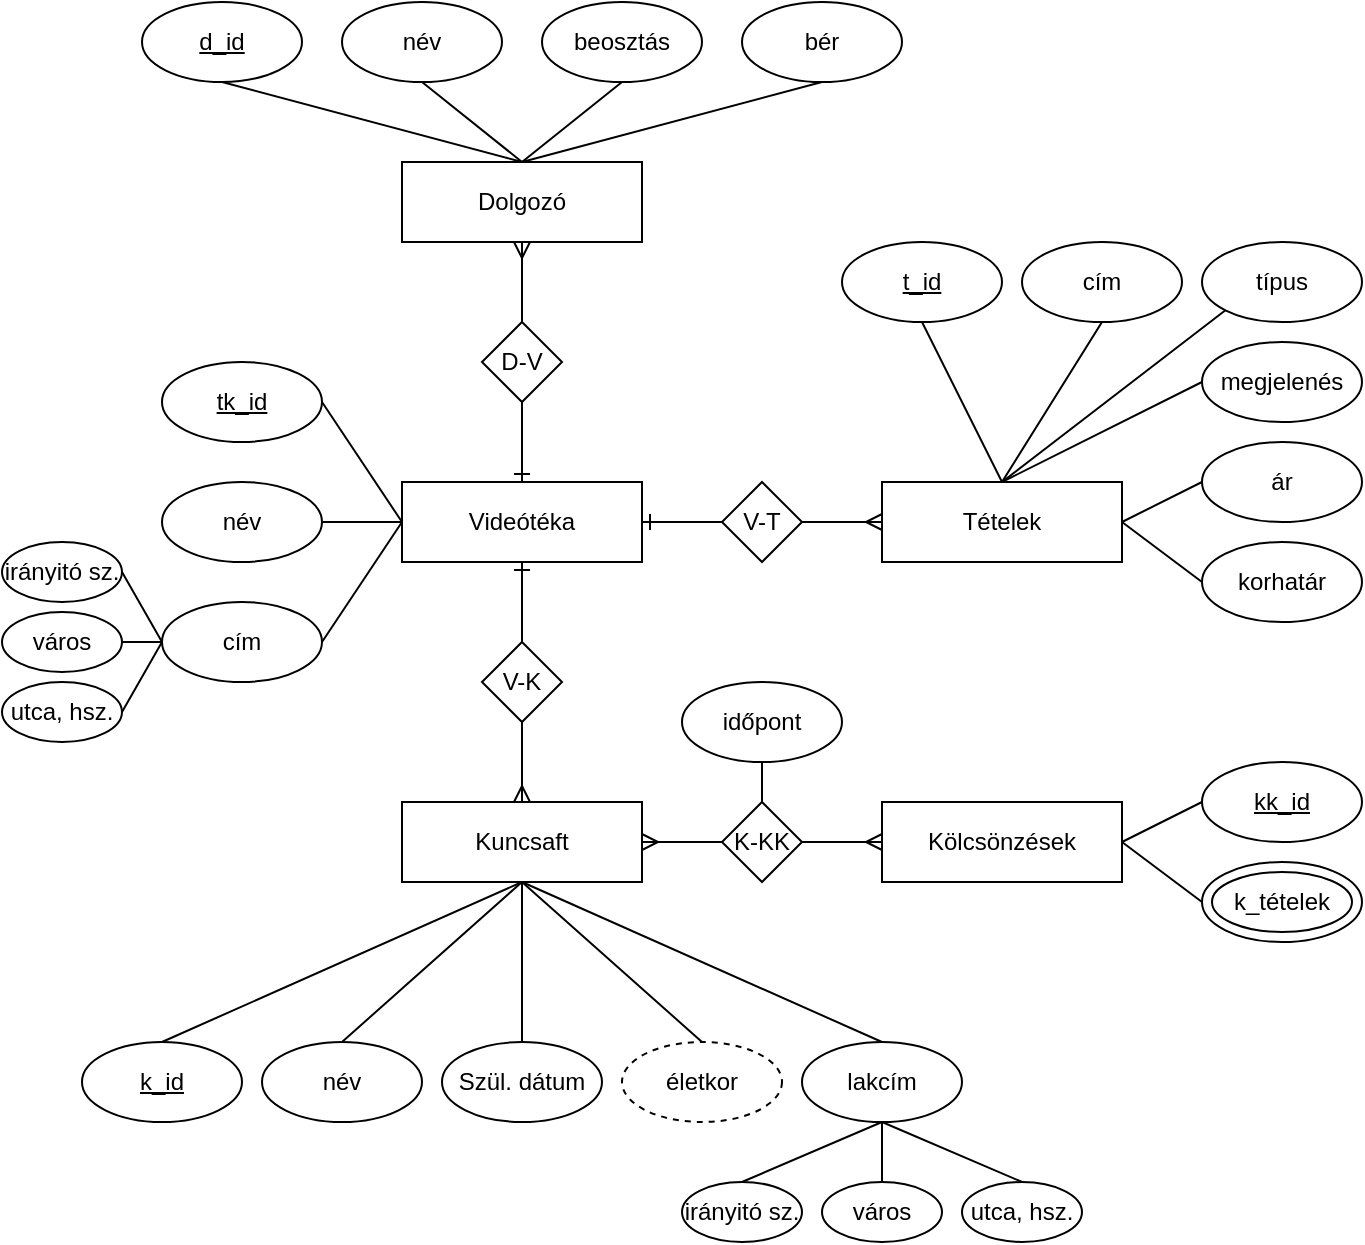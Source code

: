 <mxfile version="20.3.0" type="device" pages="2"><diagram id="uCdfpZS3S-Tc5_3kqeJe" name="ER"><mxGraphModel dx="1422" dy="865" grid="1" gridSize="10" guides="1" tooltips="1" connect="1" arrows="1" fold="1" page="1" pageScale="1" pageWidth="827" pageHeight="1169" math="0" shadow="0"><root><mxCell id="0"/><mxCell id="1" parent="0"/><mxCell id="qbxXi9OYCutXmhp7fZAm-1" value="Videótéka" style="rounded=0;whiteSpace=wrap;html=1;" parent="1" vertex="1"><mxGeometry x="320" y="240" width="120" height="40" as="geometry"/></mxCell><mxCell id="EIlhdJ3AtIvfDLx6HAvR-1" value="Dolgozó" style="rounded=0;whiteSpace=wrap;html=1;" parent="1" vertex="1"><mxGeometry x="320" y="80" width="120" height="40" as="geometry"/></mxCell><mxCell id="EIlhdJ3AtIvfDLx6HAvR-3" value="Tételek" style="rounded=0;whiteSpace=wrap;html=1;" parent="1" vertex="1"><mxGeometry x="560" y="240" width="120" height="40" as="geometry"/></mxCell><mxCell id="EIlhdJ3AtIvfDLx6HAvR-4" value="Kuncsaft" style="rounded=0;whiteSpace=wrap;html=1;" parent="1" vertex="1"><mxGeometry x="320" y="400" width="120" height="40" as="geometry"/></mxCell><mxCell id="EIlhdJ3AtIvfDLx6HAvR-5" value="Kölcsönzések" style="rounded=0;whiteSpace=wrap;html=1;" parent="1" vertex="1"><mxGeometry x="560" y="400" width="120" height="40" as="geometry"/></mxCell><mxCell id="EIlhdJ3AtIvfDLx6HAvR-13" value="" style="endArrow=ERmany;startArrow=ERone;html=1;rounded=0;entryX=0.5;entryY=1;entryDx=0;entryDy=0;exitX=0.5;exitY=0;exitDx=0;exitDy=0;startFill=0;endFill=0;" parent="1" source="qbxXi9OYCutXmhp7fZAm-1" target="EIlhdJ3AtIvfDLx6HAvR-1" edge="1"><mxGeometry width="50" height="50" relative="1" as="geometry"><mxPoint x="440" y="240" as="sourcePoint"/><mxPoint x="490" y="190" as="targetPoint"/></mxGeometry></mxCell><mxCell id="EIlhdJ3AtIvfDLx6HAvR-6" value="D-V" style="rhombus;whiteSpace=wrap;html=1;" parent="1" vertex="1"><mxGeometry x="360" y="160" width="40" height="40" as="geometry"/></mxCell><mxCell id="EIlhdJ3AtIvfDLx6HAvR-14" value="" style="endArrow=ERmany;startArrow=ERone;html=1;rounded=0;entryX=0;entryY=0.5;entryDx=0;entryDy=0;exitX=1;exitY=0.5;exitDx=0;exitDy=0;startFill=0;endFill=0;" parent="1" source="qbxXi9OYCutXmhp7fZAm-1" target="EIlhdJ3AtIvfDLx6HAvR-3" edge="1"><mxGeometry width="50" height="50" relative="1" as="geometry"><mxPoint x="440" y="240" as="sourcePoint"/><mxPoint x="490" y="190" as="targetPoint"/></mxGeometry></mxCell><mxCell id="EIlhdJ3AtIvfDLx6HAvR-16" value="" style="endArrow=ERmany;startArrow=ERmany;html=1;rounded=0;entryX=0;entryY=0.5;entryDx=0;entryDy=0;exitX=1;exitY=0.5;exitDx=0;exitDy=0;startFill=0;endFill=0;" parent="1" source="EIlhdJ3AtIvfDLx6HAvR-4" target="EIlhdJ3AtIvfDLx6HAvR-5" edge="1"><mxGeometry width="50" height="50" relative="1" as="geometry"><mxPoint x="460" y="280" as="sourcePoint"/><mxPoint x="580" y="280" as="targetPoint"/></mxGeometry></mxCell><mxCell id="EIlhdJ3AtIvfDLx6HAvR-8" value="K-KK" style="rhombus;whiteSpace=wrap;html=1;" parent="1" vertex="1"><mxGeometry x="480" y="400" width="40" height="40" as="geometry"/></mxCell><mxCell id="EIlhdJ3AtIvfDLx6HAvR-15" value="" style="endArrow=ERmany;startArrow=ERone;html=1;rounded=0;entryX=0.5;entryY=0;entryDx=0;entryDy=0;exitX=0.5;exitY=1;exitDx=0;exitDy=0;startFill=0;endFill=0;" parent="1" source="qbxXi9OYCutXmhp7fZAm-1" target="EIlhdJ3AtIvfDLx6HAvR-4" edge="1"><mxGeometry width="50" height="50" relative="1" as="geometry"><mxPoint x="450" y="270" as="sourcePoint"/><mxPoint x="570" y="270" as="targetPoint"/></mxGeometry></mxCell><mxCell id="EIlhdJ3AtIvfDLx6HAvR-9" value="V-K" style="rhombus;whiteSpace=wrap;html=1;" parent="1" vertex="1"><mxGeometry x="360" y="320" width="40" height="40" as="geometry"/></mxCell><mxCell id="EIlhdJ3AtIvfDLx6HAvR-7" value="V-T" style="rhombus;whiteSpace=wrap;html=1;" parent="1" vertex="1"><mxGeometry x="480" y="240" width="40" height="40" as="geometry"/></mxCell><mxCell id="9jDG9OWw85HFiMDqPeJn-2" value="&lt;u&gt;d_id&lt;/u&gt;" style="ellipse;whiteSpace=wrap;html=1;" parent="1" vertex="1"><mxGeometry x="190" width="80" height="40" as="geometry"/></mxCell><mxCell id="9jDG9OWw85HFiMDqPeJn-3" value="név" style="ellipse;whiteSpace=wrap;html=1;" parent="1" vertex="1"><mxGeometry x="290" width="80" height="40" as="geometry"/></mxCell><mxCell id="9jDG9OWw85HFiMDqPeJn-4" value="beosztás" style="ellipse;whiteSpace=wrap;html=1;" parent="1" vertex="1"><mxGeometry x="390" width="80" height="40" as="geometry"/></mxCell><mxCell id="9jDG9OWw85HFiMDqPeJn-5" value="bér" style="ellipse;whiteSpace=wrap;html=1;" parent="1" vertex="1"><mxGeometry x="490" width="80" height="40" as="geometry"/></mxCell><mxCell id="9jDG9OWw85HFiMDqPeJn-8" value="&lt;u&gt;tk_id&lt;/u&gt;" style="ellipse;whiteSpace=wrap;html=1;" parent="1" vertex="1"><mxGeometry x="200" y="180" width="80" height="40" as="geometry"/></mxCell><mxCell id="9jDG9OWw85HFiMDqPeJn-9" value="név" style="ellipse;whiteSpace=wrap;html=1;" parent="1" vertex="1"><mxGeometry x="200" y="240" width="80" height="40" as="geometry"/></mxCell><mxCell id="9jDG9OWw85HFiMDqPeJn-10" value="cím" style="ellipse;whiteSpace=wrap;html=1;" parent="1" vertex="1"><mxGeometry x="200" y="300" width="80" height="40" as="geometry"/></mxCell><mxCell id="9jDG9OWw85HFiMDqPeJn-13" value="név" style="ellipse;whiteSpace=wrap;html=1;" parent="1" vertex="1"><mxGeometry x="250" y="520" width="80" height="40" as="geometry"/></mxCell><mxCell id="9jDG9OWw85HFiMDqPeJn-14" value="Szül. dátum" style="ellipse;whiteSpace=wrap;html=1;" parent="1" vertex="1"><mxGeometry x="340" y="520" width="80" height="40" as="geometry"/></mxCell><mxCell id="9jDG9OWw85HFiMDqPeJn-15" value="lakcím" style="ellipse;whiteSpace=wrap;html=1;" parent="1" vertex="1"><mxGeometry x="520" y="520" width="80" height="40" as="geometry"/></mxCell><mxCell id="9jDG9OWw85HFiMDqPeJn-17" value="&lt;u&gt;k_id&lt;/u&gt;" style="ellipse;whiteSpace=wrap;html=1;" parent="1" vertex="1"><mxGeometry x="160" y="520" width="80" height="40" as="geometry"/></mxCell><mxCell id="9jDG9OWw85HFiMDqPeJn-19" value="életkor" style="ellipse;whiteSpace=wrap;html=1;dashed=1;" parent="1" vertex="1"><mxGeometry x="430" y="520" width="80" height="40" as="geometry"/></mxCell><mxCell id="9jDG9OWw85HFiMDqPeJn-20" value="időpont" style="ellipse;whiteSpace=wrap;html=1;" parent="1" vertex="1"><mxGeometry x="460" y="340" width="80" height="40" as="geometry"/></mxCell><mxCell id="9jDG9OWw85HFiMDqPeJn-21" value="&lt;u&gt;kk_id&lt;/u&gt;" style="ellipse;whiteSpace=wrap;html=1;" parent="1" vertex="1"><mxGeometry x="720" y="380" width="80" height="40" as="geometry"/></mxCell><mxCell id="9jDG9OWw85HFiMDqPeJn-25" value="" style="group" parent="1" vertex="1" connectable="0"><mxGeometry x="720" y="430" width="80" height="40" as="geometry"/></mxCell><mxCell id="9jDG9OWw85HFiMDqPeJn-23" value="" style="ellipse;whiteSpace=wrap;html=1;" parent="9jDG9OWw85HFiMDqPeJn-25" vertex="1"><mxGeometry width="80" height="40" as="geometry"/></mxCell><mxCell id="9jDG9OWw85HFiMDqPeJn-24" value="k_tételek" style="ellipse;whiteSpace=wrap;html=1;" parent="9jDG9OWw85HFiMDqPeJn-25" vertex="1"><mxGeometry x="5" y="5" width="70" height="30" as="geometry"/></mxCell><mxCell id="9jDG9OWw85HFiMDqPeJn-26" value="cím" style="ellipse;whiteSpace=wrap;html=1;" parent="1" vertex="1"><mxGeometry x="630" y="120" width="80" height="40" as="geometry"/></mxCell><mxCell id="9jDG9OWw85HFiMDqPeJn-27" value="ár" style="ellipse;whiteSpace=wrap;html=1;" parent="1" vertex="1"><mxGeometry x="720" y="220" width="80" height="40" as="geometry"/></mxCell><mxCell id="9jDG9OWw85HFiMDqPeJn-28" value="korhatár" style="ellipse;whiteSpace=wrap;html=1;" parent="1" vertex="1"><mxGeometry x="720" y="270" width="80" height="40" as="geometry"/></mxCell><mxCell id="9jDG9OWw85HFiMDqPeJn-29" value="megjelenés" style="ellipse;whiteSpace=wrap;html=1;" parent="1" vertex="1"><mxGeometry x="720" y="170" width="80" height="40" as="geometry"/></mxCell><mxCell id="9jDG9OWw85HFiMDqPeJn-30" value="típus" style="ellipse;whiteSpace=wrap;html=1;" parent="1" vertex="1"><mxGeometry x="720" y="120" width="80" height="40" as="geometry"/></mxCell><mxCell id="9jDG9OWw85HFiMDqPeJn-31" value="&lt;u&gt;t_id&lt;/u&gt;" style="ellipse;whiteSpace=wrap;html=1;" parent="1" vertex="1"><mxGeometry x="540" y="120" width="80" height="40" as="geometry"/></mxCell><mxCell id="9jDG9OWw85HFiMDqPeJn-33" value="" style="endArrow=none;html=1;rounded=0;entryX=0.5;entryY=1;entryDx=0;entryDy=0;exitX=0.5;exitY=0;exitDx=0;exitDy=0;" parent="1" source="EIlhdJ3AtIvfDLx6HAvR-1" target="9jDG9OWw85HFiMDqPeJn-2" edge="1"><mxGeometry width="50" height="50" relative="1" as="geometry"><mxPoint x="25.0" y="220" as="sourcePoint"/><mxPoint x="75" y="170" as="targetPoint"/></mxGeometry></mxCell><mxCell id="9jDG9OWw85HFiMDqPeJn-34" value="" style="endArrow=none;html=1;rounded=0;entryX=0.5;entryY=1;entryDx=0;entryDy=0;exitX=0.5;exitY=0;exitDx=0;exitDy=0;" parent="1" source="EIlhdJ3AtIvfDLx6HAvR-1" target="9jDG9OWw85HFiMDqPeJn-3" edge="1"><mxGeometry width="50" height="50" relative="1" as="geometry"><mxPoint x="390" y="90" as="sourcePoint"/><mxPoint x="240" y="50" as="targetPoint"/></mxGeometry></mxCell><mxCell id="9jDG9OWw85HFiMDqPeJn-35" value="" style="endArrow=none;html=1;rounded=0;exitX=0.5;exitY=1;exitDx=0;exitDy=0;" parent="1" source="9jDG9OWw85HFiMDqPeJn-4" edge="1"><mxGeometry width="50" height="50" relative="1" as="geometry"><mxPoint x="390" y="90" as="sourcePoint"/><mxPoint x="380" y="80" as="targetPoint"/></mxGeometry></mxCell><mxCell id="9jDG9OWw85HFiMDqPeJn-36" value="" style="endArrow=none;html=1;rounded=0;exitX=0.5;exitY=1;exitDx=0;exitDy=0;fontStyle=1" parent="1" source="9jDG9OWw85HFiMDqPeJn-5" edge="1"><mxGeometry width="50" height="50" relative="1" as="geometry"><mxPoint x="400" y="100" as="sourcePoint"/><mxPoint x="380" y="80" as="targetPoint"/></mxGeometry></mxCell><mxCell id="9jDG9OWw85HFiMDqPeJn-37" value="" style="endArrow=none;html=1;rounded=0;entryX=0.5;entryY=0;entryDx=0;entryDy=0;exitX=0.5;exitY=1;exitDx=0;exitDy=0;" parent="1" source="9jDG9OWw85HFiMDqPeJn-20" target="EIlhdJ3AtIvfDLx6HAvR-8" edge="1"><mxGeometry width="50" height="50" relative="1" as="geometry"><mxPoint x="410" y="110" as="sourcePoint"/><mxPoint x="360" y="70" as="targetPoint"/></mxGeometry></mxCell><mxCell id="9jDG9OWw85HFiMDqPeJn-38" value="" style="endArrow=none;html=1;rounded=0;entryX=1;entryY=0.5;entryDx=0;entryDy=0;exitX=0;exitY=0.5;exitDx=0;exitDy=0;" parent="1" source="qbxXi9OYCutXmhp7fZAm-1" target="9jDG9OWw85HFiMDqPeJn-8" edge="1"><mxGeometry width="50" height="50" relative="1" as="geometry"><mxPoint x="420" y="120" as="sourcePoint"/><mxPoint x="370" y="80" as="targetPoint"/></mxGeometry></mxCell><mxCell id="9jDG9OWw85HFiMDqPeJn-39" value="" style="endArrow=none;html=1;rounded=0;entryX=1;entryY=0.5;entryDx=0;entryDy=0;exitX=0;exitY=0.5;exitDx=0;exitDy=0;" parent="1" source="qbxXi9OYCutXmhp7fZAm-1" target="9jDG9OWw85HFiMDqPeJn-9" edge="1"><mxGeometry width="50" height="50" relative="1" as="geometry"><mxPoint x="430" y="130" as="sourcePoint"/><mxPoint x="380" y="90" as="targetPoint"/></mxGeometry></mxCell><mxCell id="9jDG9OWw85HFiMDqPeJn-40" value="" style="endArrow=none;html=1;rounded=0;entryX=1;entryY=0.5;entryDx=0;entryDy=0;exitX=0;exitY=0.5;exitDx=0;exitDy=0;" parent="1" source="qbxXi9OYCutXmhp7fZAm-1" target="9jDG9OWw85HFiMDqPeJn-10" edge="1"><mxGeometry width="50" height="50" relative="1" as="geometry"><mxPoint x="330" y="270" as="sourcePoint"/><mxPoint x="290" y="240" as="targetPoint"/></mxGeometry></mxCell><mxCell id="9jDG9OWw85HFiMDqPeJn-42" value="" style="endArrow=none;html=1;rounded=0;entryX=0.5;entryY=1;entryDx=0;entryDy=0;exitX=0.5;exitY=0;exitDx=0;exitDy=0;" parent="1" source="9jDG9OWw85HFiMDqPeJn-17" target="EIlhdJ3AtIvfDLx6HAvR-4" edge="1"><mxGeometry width="50" height="50" relative="1" as="geometry"><mxPoint x="380" y="420" as="sourcePoint"/><mxPoint x="430" y="370" as="targetPoint"/></mxGeometry></mxCell><mxCell id="9jDG9OWw85HFiMDqPeJn-43" value="" style="endArrow=none;html=1;rounded=0;entryX=0.5;entryY=1;entryDx=0;entryDy=0;exitX=0.5;exitY=0;exitDx=0;exitDy=0;" parent="1" source="9jDG9OWw85HFiMDqPeJn-13" target="EIlhdJ3AtIvfDLx6HAvR-4" edge="1"><mxGeometry width="50" height="50" relative="1" as="geometry"><mxPoint x="210" y="530" as="sourcePoint"/><mxPoint x="390" y="450.0" as="targetPoint"/></mxGeometry></mxCell><mxCell id="9jDG9OWw85HFiMDqPeJn-44" value="" style="endArrow=none;html=1;rounded=0;exitX=0.5;exitY=0;exitDx=0;exitDy=0;" parent="1" source="9jDG9OWw85HFiMDqPeJn-14" edge="1"><mxGeometry width="50" height="50" relative="1" as="geometry"><mxPoint x="300" y="530" as="sourcePoint"/><mxPoint x="380" y="440" as="targetPoint"/></mxGeometry></mxCell><mxCell id="9jDG9OWw85HFiMDqPeJn-45" value="" style="endArrow=none;html=1;rounded=0;entryX=0.5;entryY=1;entryDx=0;entryDy=0;exitX=0.5;exitY=0;exitDx=0;exitDy=0;" parent="1" source="9jDG9OWw85HFiMDqPeJn-19" target="EIlhdJ3AtIvfDLx6HAvR-4" edge="1"><mxGeometry width="50" height="50" relative="1" as="geometry"><mxPoint x="310" y="540" as="sourcePoint"/><mxPoint x="400" y="460.0" as="targetPoint"/></mxGeometry></mxCell><mxCell id="9jDG9OWw85HFiMDqPeJn-46" value="" style="endArrow=none;html=1;rounded=0;entryX=0.5;entryY=1;entryDx=0;entryDy=0;exitX=0.5;exitY=0;exitDx=0;exitDy=0;" parent="1" source="9jDG9OWw85HFiMDqPeJn-15" target="EIlhdJ3AtIvfDLx6HAvR-4" edge="1"><mxGeometry width="50" height="50" relative="1" as="geometry"><mxPoint x="480" y="530" as="sourcePoint"/><mxPoint x="390" y="450.0" as="targetPoint"/></mxGeometry></mxCell><mxCell id="9jDG9OWw85HFiMDqPeJn-47" value="" style="endArrow=none;html=1;rounded=0;entryX=1;entryY=0.5;entryDx=0;entryDy=0;exitX=0;exitY=0.5;exitDx=0;exitDy=0;" parent="1" source="9jDG9OWw85HFiMDqPeJn-23" target="EIlhdJ3AtIvfDLx6HAvR-5" edge="1"><mxGeometry width="50" height="50" relative="1" as="geometry"><mxPoint x="570" y="530" as="sourcePoint"/><mxPoint x="390" y="450.0" as="targetPoint"/></mxGeometry></mxCell><mxCell id="9jDG9OWw85HFiMDqPeJn-49" value="" style="endArrow=none;html=1;rounded=0;exitX=0;exitY=0.5;exitDx=0;exitDy=0;" parent="1" source="9jDG9OWw85HFiMDqPeJn-21" edge="1"><mxGeometry width="50" height="50" relative="1" as="geometry"><mxPoint x="730.0" y="430.0" as="sourcePoint"/><mxPoint x="680" y="420" as="targetPoint"/></mxGeometry></mxCell><mxCell id="9jDG9OWw85HFiMDqPeJn-50" value="" style="endArrow=none;html=1;rounded=0;exitX=0;exitY=0.5;exitDx=0;exitDy=0;entryX=1;entryY=0.5;entryDx=0;entryDy=0;" parent="1" source="9jDG9OWw85HFiMDqPeJn-28" target="EIlhdJ3AtIvfDLx6HAvR-3" edge="1"><mxGeometry width="50" height="50" relative="1" as="geometry"><mxPoint x="740.0" y="440.0" as="sourcePoint"/><mxPoint x="700" y="440.0" as="targetPoint"/></mxGeometry></mxCell><mxCell id="9jDG9OWw85HFiMDqPeJn-51" value="" style="endArrow=none;html=1;rounded=0;exitX=0;exitY=0.5;exitDx=0;exitDy=0;entryX=1;entryY=0.5;entryDx=0;entryDy=0;" parent="1" source="9jDG9OWw85HFiMDqPeJn-27" target="EIlhdJ3AtIvfDLx6HAvR-3" edge="1"><mxGeometry width="50" height="50" relative="1" as="geometry"><mxPoint x="730.0" y="300" as="sourcePoint"/><mxPoint x="690" y="270" as="targetPoint"/></mxGeometry></mxCell><mxCell id="9jDG9OWw85HFiMDqPeJn-52" value="" style="endArrow=none;html=1;rounded=0;exitX=0;exitY=1;exitDx=0;exitDy=0;entryX=0.5;entryY=0;entryDx=0;entryDy=0;" parent="1" source="9jDG9OWw85HFiMDqPeJn-30" target="EIlhdJ3AtIvfDLx6HAvR-3" edge="1"><mxGeometry width="50" height="50" relative="1" as="geometry"><mxPoint x="740.0" y="310" as="sourcePoint"/><mxPoint x="700" y="280" as="targetPoint"/></mxGeometry></mxCell><mxCell id="9jDG9OWw85HFiMDqPeJn-53" value="" style="endArrow=none;html=1;rounded=0;exitX=0;exitY=0.5;exitDx=0;exitDy=0;entryX=0.5;entryY=0;entryDx=0;entryDy=0;" parent="1" source="9jDG9OWw85HFiMDqPeJn-29" target="EIlhdJ3AtIvfDLx6HAvR-3" edge="1"><mxGeometry width="50" height="50" relative="1" as="geometry"><mxPoint x="741.716" y="164.142" as="sourcePoint"/><mxPoint x="630" y="250" as="targetPoint"/></mxGeometry></mxCell><mxCell id="9jDG9OWw85HFiMDqPeJn-54" value="" style="endArrow=none;html=1;rounded=0;exitX=0.5;exitY=1;exitDx=0;exitDy=0;entryX=0.5;entryY=0;entryDx=0;entryDy=0;" parent="1" source="9jDG9OWw85HFiMDqPeJn-26" target="EIlhdJ3AtIvfDLx6HAvR-3" edge="1"><mxGeometry width="50" height="50" relative="1" as="geometry"><mxPoint x="730.0" y="200.0" as="sourcePoint"/><mxPoint x="620" y="240" as="targetPoint"/></mxGeometry></mxCell><mxCell id="9jDG9OWw85HFiMDqPeJn-55" value="" style="endArrow=none;html=1;rounded=0;exitX=0.5;exitY=1;exitDx=0;exitDy=0;entryX=0.5;entryY=0;entryDx=0;entryDy=0;" parent="1" source="9jDG9OWw85HFiMDqPeJn-31" target="EIlhdJ3AtIvfDLx6HAvR-3" edge="1"><mxGeometry width="50" height="50" relative="1" as="geometry"><mxPoint x="680" y="170" as="sourcePoint"/><mxPoint x="600" y="220" as="targetPoint"/></mxGeometry></mxCell><mxCell id="9jDG9OWw85HFiMDqPeJn-56" value="város" style="ellipse;whiteSpace=wrap;html=1;" parent="1" vertex="1"><mxGeometry x="120" y="305" width="60" height="30" as="geometry"/></mxCell><mxCell id="9jDG9OWw85HFiMDqPeJn-57" value="irányitó sz." style="ellipse;whiteSpace=wrap;html=1;" parent="1" vertex="1"><mxGeometry x="120" y="270" width="60" height="30" as="geometry"/></mxCell><mxCell id="9jDG9OWw85HFiMDqPeJn-60" value="irányitó sz." style="ellipse;whiteSpace=wrap;html=1;" parent="1" vertex="1"><mxGeometry x="460" y="590" width="60" height="30" as="geometry"/></mxCell><mxCell id="XjTz5RTStKn6sgpDu3jB-2" value="utca, hsz." style="ellipse;whiteSpace=wrap;html=1;" parent="1" vertex="1"><mxGeometry x="120" y="340" width="60" height="30" as="geometry"/></mxCell><mxCell id="XjTz5RTStKn6sgpDu3jB-3" value="város" style="ellipse;whiteSpace=wrap;html=1;" parent="1" vertex="1"><mxGeometry x="530" y="590" width="60" height="30" as="geometry"/></mxCell><mxCell id="XjTz5RTStKn6sgpDu3jB-4" value="utca, hsz." style="ellipse;whiteSpace=wrap;html=1;" parent="1" vertex="1"><mxGeometry x="600" y="590" width="60" height="30" as="geometry"/></mxCell><mxCell id="XjTz5RTStKn6sgpDu3jB-5" value="" style="endArrow=none;html=1;rounded=0;entryX=0;entryY=0.5;entryDx=0;entryDy=0;exitX=1;exitY=0.5;exitDx=0;exitDy=0;" parent="1" source="9jDG9OWw85HFiMDqPeJn-57" target="9jDG9OWw85HFiMDqPeJn-10" edge="1"><mxGeometry width="50" height="50" relative="1" as="geometry"><mxPoint x="25" y="250" as="sourcePoint"/><mxPoint x="75" y="200" as="targetPoint"/></mxGeometry></mxCell><mxCell id="XjTz5RTStKn6sgpDu3jB-6" value="" style="endArrow=none;html=1;rounded=0;entryX=1;entryY=0.5;entryDx=0;entryDy=0;exitX=0;exitY=0.5;exitDx=0;exitDy=0;" parent="1" source="9jDG9OWw85HFiMDqPeJn-10" target="9jDG9OWw85HFiMDqPeJn-56" edge="1"><mxGeometry width="50" height="50" relative="1" as="geometry"><mxPoint x="190" y="295" as="sourcePoint"/><mxPoint x="210" y="330" as="targetPoint"/></mxGeometry></mxCell><mxCell id="XjTz5RTStKn6sgpDu3jB-7" value="" style="endArrow=none;html=1;rounded=0;entryX=1;entryY=0.5;entryDx=0;entryDy=0;exitX=0;exitY=0.5;exitDx=0;exitDy=0;" parent="1" source="9jDG9OWw85HFiMDqPeJn-10" target="XjTz5RTStKn6sgpDu3jB-2" edge="1"><mxGeometry width="50" height="50" relative="1" as="geometry"><mxPoint x="210" y="330" as="sourcePoint"/><mxPoint x="190" y="330" as="targetPoint"/></mxGeometry></mxCell><mxCell id="XjTz5RTStKn6sgpDu3jB-8" value="" style="endArrow=none;html=1;rounded=0;entryX=0.5;entryY=1;entryDx=0;entryDy=0;exitX=0.5;exitY=0;exitDx=0;exitDy=0;" parent="1" source="9jDG9OWw85HFiMDqPeJn-60" target="9jDG9OWw85HFiMDqPeJn-15" edge="1"><mxGeometry width="50" height="50" relative="1" as="geometry"><mxPoint x="210" y="300" as="sourcePoint"/><mxPoint x="190" y="335" as="targetPoint"/></mxGeometry></mxCell><mxCell id="XjTz5RTStKn6sgpDu3jB-9" value="" style="endArrow=none;html=1;rounded=0;exitX=0.5;exitY=0;exitDx=0;exitDy=0;entryX=0.5;entryY=1;entryDx=0;entryDy=0;" parent="1" source="XjTz5RTStKn6sgpDu3jB-3" target="9jDG9OWw85HFiMDqPeJn-15" edge="1"><mxGeometry width="50" height="50" relative="1" as="geometry"><mxPoint x="500" y="600" as="sourcePoint"/><mxPoint x="600" y="570" as="targetPoint"/></mxGeometry></mxCell><mxCell id="XjTz5RTStKn6sgpDu3jB-10" value="" style="endArrow=none;html=1;rounded=0;exitX=0.5;exitY=0;exitDx=0;exitDy=0;entryX=0.5;entryY=1;entryDx=0;entryDy=0;" parent="1" source="XjTz5RTStKn6sgpDu3jB-4" target="9jDG9OWw85HFiMDqPeJn-15" edge="1"><mxGeometry width="50" height="50" relative="1" as="geometry"><mxPoint x="570" y="600" as="sourcePoint"/><mxPoint x="570" y="570" as="targetPoint"/></mxGeometry></mxCell></root></mxGraphModel></diagram><diagram id="2TT1TXSrJe6XQxj8F_JC" name="XDM"><mxGraphModel dx="3987" dy="1922" grid="1" gridSize="10" guides="1" tooltips="1" connect="1" arrows="1" fold="1" page="1" pageScale="1" pageWidth="827" pageHeight="1169" math="0" shadow="0"><root><mxCell id="0"/><mxCell id="1" parent="0"/><mxCell id="D-5YNwWpuDAg-bbhBFj2-1" value="root" style="ellipse;whiteSpace=wrap;html=1;" parent="1" vertex="1"><mxGeometry x="680" width="80" height="40" as="geometry"/></mxCell><mxCell id="D-5YNwWpuDAg-bbhBFj2-9" value="" style="group" parent="1" vertex="1" connectable="0"><mxGeometry x="-130" y="100" width="80" height="40" as="geometry"/></mxCell><mxCell id="D-5YNwWpuDAg-bbhBFj2-4" value="&lt;span style=&quot;color: rgba(0, 0, 0, 0); font-family: monospace; font-size: 0px; text-align: start;&quot;&gt;%3CmxGraphModel%3E%3Croot%3E%3CmxCell%20id%3D%220%22%2F%3E%3CmxCell%20id%3D%221%22%20parent%3D%220%22%2F%3E%3CmxCell%20id%3D%222%22%20value%3D%22%22%20style%3D%22ellipse%3BwhiteSpace%3Dwrap%3Bhtml%3D1%3B%22%20vertex%3D%221%22%20parent%3D%221%22%3E%3CmxGeometry%20x%3D%22380%22%20width%3D%2280%22%20height%3D%2240%22%20as%3D%22geometry%22%2F%3E%3C%2FmxCell%3E%3C%2Froot%3E%3C%2FmxGraphModel%3E&lt;/span&gt;&lt;span style=&quot;color: rgba(0, 0, 0, 0); font-family: monospace; font-size: 0px; text-align: start;&quot;&gt;%3CmxGraphModel%3E%3Croot%3E%3CmxCell%20id%3D%220%22%2F%3E%3CmxCell%20id%3D%221%22%20parent%3D%220%22%2F%3E%3CmxCell%20id%3D%222%22%20value%3D%22%22%20style%3D%22ellipse%3BwhiteSpace%3Dwrap%3Bhtml%3D1%3B%22%20vertex%3D%221%22%20parent%3D%221%22%3E%3CmxGeometry%20x%3D%22380%22%20width%3D%2280%22%20height%3D%2240%22%20as%3D%22geometry%22%2F%3E%3C%2FmxCell%3E%3C%2Froot%3E%3C%2FmxGraphModel%3E&lt;/span&gt;" style="ellipse;whiteSpace=wrap;html=1;" parent="D-5YNwWpuDAg-bbhBFj2-9" vertex="1"><mxGeometry width="80" height="40" as="geometry"/></mxCell><mxCell id="D-5YNwWpuDAg-bbhBFj2-8" value="&lt;div style=&quot;text-align: start;&quot;&gt;Videótéka&lt;/div&gt;" style="ellipse;whiteSpace=wrap;html=1;" parent="D-5YNwWpuDAg-bbhBFj2-9" vertex="1"><mxGeometry x="5" y="5" width="70" height="30" as="geometry"/></mxCell><mxCell id="0VmfYPEbQxWbXmZTwfuj-6" value="" style="group" parent="1" vertex="1" connectable="0"><mxGeometry x="280" y="100" width="80" height="40" as="geometry"/></mxCell><mxCell id="0VmfYPEbQxWbXmZTwfuj-7" value="&lt;span style=&quot;color: rgba(0, 0, 0, 0); font-family: monospace; font-size: 0px; text-align: start;&quot;&gt;%3CmxGraphModel%3E%3Croot%3E%3CmxCell%20id%3D%220%22%2F%3E%3CmxCell%20id%3D%221%22%20parent%3D%220%22%2F%3E%3CmxCell%20id%3D%222%22%20value%3D%22%22%20style%3D%22ellipse%3BwhiteSpace%3Dwrap%3Bhtml%3D1%3B%22%20vertex%3D%221%22%20parent%3D%221%22%3E%3CmxGeometry%20x%3D%22380%22%20width%3D%2280%22%20height%3D%2240%22%20as%3D%22geometry%22%2F%3E%3C%2FmxCell%3E%3C%2Froot%3E%3C%2FmxGraphModel%3E&lt;/span&gt;&lt;span style=&quot;color: rgba(0, 0, 0, 0); font-family: monospace; font-size: 0px; text-align: start;&quot;&gt;%3CmxGraphModel%3E%3Croot%3E%3CmxCell%20id%3D%220%22%2F%3E%3CmxCell%20id%3D%221%22%20parent%3D%220%22%2F%3E%3CmxCell%20id%3D%222%22%20value%3D%22%22%20style%3D%22ellipse%3BwhiteSpace%3Dwrap%3Bhtml%3D1%3B%22%20vertex%3D%221%22%20parent%3D%221%22%3E%3CmxGeometry%20x%3D%22380%22%20width%3D%2280%22%20height%3D%2240%22%20as%3D%22geometry%22%2F%3E%3C%2FmxCell%3E%3C%2Froot%3E%3C%2FmxGraphModel%3E&lt;/span&gt;" style="ellipse;whiteSpace=wrap;html=1;" parent="0VmfYPEbQxWbXmZTwfuj-6" vertex="1"><mxGeometry width="80" height="40" as="geometry"/></mxCell><mxCell id="0VmfYPEbQxWbXmZTwfuj-8" value="&lt;div style=&quot;text-align: start;&quot;&gt;Tétel&lt;/div&gt;" style="ellipse;whiteSpace=wrap;html=1;" parent="0VmfYPEbQxWbXmZTwfuj-6" vertex="1"><mxGeometry x="5" y="5" width="70" height="30" as="geometry"/></mxCell><mxCell id="0VmfYPEbQxWbXmZTwfuj-9" value="" style="group" parent="1" vertex="1" connectable="0"><mxGeometry x="680" y="100" width="80" height="40" as="geometry"/></mxCell><mxCell id="0VmfYPEbQxWbXmZTwfuj-10" value="&lt;span style=&quot;color: rgba(0, 0, 0, 0); font-family: monospace; font-size: 0px; text-align: start;&quot;&gt;%3CmxGraphModel%3E%3Croot%3E%3CmxCell%20id%3D%220%22%2F%3E%3CmxCell%20id%3D%221%22%20parent%3D%220%22%2F%3E%3CmxCell%20id%3D%222%22%20value%3D%22%22%20style%3D%22ellipse%3BwhiteSpace%3Dwrap%3Bhtml%3D1%3B%22%20vertex%3D%221%22%20parent%3D%221%22%3E%3CmxGeometry%20x%3D%22380%22%20width%3D%2280%22%20height%3D%2240%22%20as%3D%22geometry%22%2F%3E%3C%2FmxCell%3E%3C%2Froot%3E%3C%2FmxGraphModel%3E&lt;/span&gt;&lt;span style=&quot;color: rgba(0, 0, 0, 0); font-family: monospace; font-size: 0px; text-align: start;&quot;&gt;%3CmxGraphModel%3E%3Croot%3E%3CmxCell%20id%3D%220%22%2F%3E%3CmxCell%20id%3D%221%22%20parent%3D%220%22%2F%3E%3CmxCell%20id%3D%222%22%20value%3D%22%22%20style%3D%22ellipse%3BwhiteSpace%3Dwrap%3Bhtml%3D1%3B%22%20vertex%3D%221%22%20parent%3D%221%22%3E%3CmxGeometry%20x%3D%22380%22%20width%3D%2280%22%20height%3D%2240%22%20as%3D%22geometry%22%2F%3E%3C%2FmxCell%3E%3C%2Froot%3E%3C%2FmxGraphModel%3E&lt;/span&gt;" style="ellipse;whiteSpace=wrap;html=1;" parent="0VmfYPEbQxWbXmZTwfuj-9" vertex="1"><mxGeometry width="80" height="40" as="geometry"/></mxCell><mxCell id="0VmfYPEbQxWbXmZTwfuj-11" value="&lt;div style=&quot;text-align: start;&quot;&gt;Kuncsaft&lt;/div&gt;" style="ellipse;whiteSpace=wrap;html=1;" parent="0VmfYPEbQxWbXmZTwfuj-9" vertex="1"><mxGeometry x="5" y="5" width="70" height="30" as="geometry"/></mxCell><mxCell id="0VmfYPEbQxWbXmZTwfuj-12" value="" style="group" parent="1" vertex="1" connectable="0"><mxGeometry x="1080" y="100" width="80" height="40" as="geometry"/></mxCell><mxCell id="0VmfYPEbQxWbXmZTwfuj-13" value="&lt;span style=&quot;color: rgba(0, 0, 0, 0); font-family: monospace; font-size: 0px; text-align: start;&quot;&gt;%3CmxGraphModel%3E%3Croot%3E%3CmxCell%20id%3D%220%22%2F%3E%3CmxCell%20id%3D%221%22%20parent%3D%220%22%2F%3E%3CmxCell%20id%3D%222%22%20value%3D%22%22%20style%3D%22ellipse%3BwhiteSpace%3Dwrap%3Bhtml%3D1%3B%22%20vertex%3D%221%22%20parent%3D%221%22%3E%3CmxGeometry%20x%3D%22380%22%20width%3D%2280%22%20height%3D%2240%22%20as%3D%22geometry%22%2F%3E%3C%2FmxCell%3E%3C%2Froot%3E%3C%2FmxGraphModel%3E&lt;/span&gt;&lt;span style=&quot;color: rgba(0, 0, 0, 0); font-family: monospace; font-size: 0px; text-align: start;&quot;&gt;%3CmxGraphModel%3E%3Croot%3E%3CmxCell%20id%3D%220%22%2F%3E%3CmxCell%20id%3D%221%22%20parent%3D%220%22%2F%3E%3CmxCell%20id%3D%222%22%20value%3D%22%22%20style%3D%22ellipse%3BwhiteSpace%3Dwrap%3Bhtml%3D1%3B%22%20vertex%3D%221%22%20parent%3D%221%22%3E%3CmxGeometry%20x%3D%22380%22%20width%3D%2280%22%20height%3D%2240%22%20as%3D%22geometry%22%2F%3E%3C%2FmxCell%3E%3C%2Froot%3E%3C%2FmxGraphModel%3E&lt;/span&gt;" style="ellipse;whiteSpace=wrap;html=1;" parent="0VmfYPEbQxWbXmZTwfuj-12" vertex="1"><mxGeometry width="80" height="40" as="geometry"/></mxCell><mxCell id="0VmfYPEbQxWbXmZTwfuj-14" value="&lt;div style=&quot;text-align: start;&quot;&gt;K-KK&lt;/div&gt;" style="ellipse;whiteSpace=wrap;html=1;" parent="0VmfYPEbQxWbXmZTwfuj-12" vertex="1"><mxGeometry x="5" y="5" width="70" height="30" as="geometry"/></mxCell><mxCell id="0VmfYPEbQxWbXmZTwfuj-15" value="" style="group" parent="1" vertex="1" connectable="0"><mxGeometry x="1480" y="100" width="80" height="40" as="geometry"/></mxCell><mxCell id="0VmfYPEbQxWbXmZTwfuj-16" value="&lt;span style=&quot;color: rgba(0, 0, 0, 0); font-family: monospace; font-size: 0px; text-align: start;&quot;&gt;%3CmxGraphModel%3E%3Croot%3E%3CmxCell%20id%3D%220%22%2F%3E%3CmxCell%20id%3D%221%22%20parent%3D%220%22%2F%3E%3CmxCell%20id%3D%222%22%20value%3D%22%22%20style%3D%22ellipse%3BwhiteSpace%3Dwrap%3Bhtml%3D1%3B%22%20vertex%3D%221%22%20parent%3D%221%22%3E%3CmxGeometry%20x%3D%22380%22%20width%3D%2280%22%20height%3D%2240%22%20as%3D%22geometry%22%2F%3E%3C%2FmxCell%3E%3C%2Froot%3E%3C%2FmxGraphModel%3E&lt;/span&gt;&lt;span style=&quot;color: rgba(0, 0, 0, 0); font-family: monospace; font-size: 0px; text-align: start;&quot;&gt;%3CmxGraphModel%3E%3Croot%3E%3CmxCell%20id%3D%220%22%2F%3E%3CmxCell%20id%3D%221%22%20parent%3D%220%22%2F%3E%3CmxCell%20id%3D%222%22%20value%3D%22%22%20style%3D%22ellipse%3BwhiteSpace%3Dwrap%3Bhtml%3D1%3B%22%20vertex%3D%221%22%20parent%3D%221%22%3E%3CmxGeometry%20x%3D%22380%22%20width%3D%2280%22%20height%3D%2240%22%20as%3D%22geometry%22%2F%3E%3C%2FmxCell%3E%3C%2Froot%3E%3C%2FmxGraphModel%3E&lt;/span&gt;" style="ellipse;whiteSpace=wrap;html=1;" parent="0VmfYPEbQxWbXmZTwfuj-15" vertex="1"><mxGeometry width="80" height="40" as="geometry"/></mxCell><mxCell id="0VmfYPEbQxWbXmZTwfuj-17" value="&lt;div style=&quot;text-align: start;&quot;&gt;Kölcsönzés&lt;/div&gt;" style="ellipse;whiteSpace=wrap;html=1;" parent="0VmfYPEbQxWbXmZTwfuj-15" vertex="1"><mxGeometry x="5" y="5" width="70" height="30" as="geometry"/></mxCell><mxCell id="0VmfYPEbQxWbXmZTwfuj-18" value="" style="group" parent="1" vertex="1" connectable="0"><mxGeometry x="-520" y="100" width="80" height="40" as="geometry"/></mxCell><mxCell id="0VmfYPEbQxWbXmZTwfuj-19" value="&lt;span style=&quot;color: rgba(0, 0, 0, 0); font-family: monospace; font-size: 0px; text-align: start;&quot;&gt;%3CmxGraphModel%3E%3Croot%3E%3CmxCell%20id%3D%220%22%2F%3E%3CmxCell%20id%3D%221%22%20parent%3D%220%22%2F%3E%3CmxCell%20id%3D%222%22%20value%3D%22%22%20style%3D%22ellipse%3BwhiteSpace%3Dwrap%3Bhtml%3D1%3B%22%20vertex%3D%221%22%20parent%3D%221%22%3E%3CmxGeometry%20x%3D%22380%22%20width%3D%2280%22%20height%3D%2240%22%20as%3D%22geometry%22%2F%3E%3C%2FmxCell%3E%3C%2Froot%3E%3C%2FmxGraphModel%3E&lt;/span&gt;&lt;span style=&quot;color: rgba(0, 0, 0, 0); font-family: monospace; font-size: 0px; text-align: start;&quot;&gt;%3CmxGraphModel%3E%3Croot%3E%3CmxCell%20id%3D%220%22%2F%3E%3CmxCell%20id%3D%221%22%20parent%3D%220%22%2F%3E%3CmxCell%20id%3D%222%22%20value%3D%22%22%20style%3D%22ellipse%3BwhiteSpace%3Dwrap%3Bhtml%3D1%3B%22%20vertex%3D%221%22%20parent%3D%221%22%3E%3CmxGeometry%20x%3D%22380%22%20width%3D%2280%22%20height%3D%2240%22%20as%3D%22geometry%22%2F%3E%3C%2FmxCell%3E%3C%2Froot%3E%3C%2FmxGraphModel%3E&lt;/span&gt;" style="ellipse;whiteSpace=wrap;html=1;" parent="0VmfYPEbQxWbXmZTwfuj-18" vertex="1"><mxGeometry width="80" height="40" as="geometry"/></mxCell><mxCell id="0VmfYPEbQxWbXmZTwfuj-20" value="&lt;div style=&quot;text-align: start;&quot;&gt;Dolgozó&lt;/div&gt;" style="ellipse;whiteSpace=wrap;html=1;" parent="0VmfYPEbQxWbXmZTwfuj-18" vertex="1"><mxGeometry x="5" y="5" width="70" height="30" as="geometry"/></mxCell><mxCell id="0VmfYPEbQxWbXmZTwfuj-21" value="" style="group" parent="1" vertex="1" connectable="0"><mxGeometry x="1880" y="100" width="80" height="40" as="geometry"/></mxCell><mxCell id="0VmfYPEbQxWbXmZTwfuj-22" value="&lt;span style=&quot;color: rgba(0, 0, 0, 0); font-family: monospace; font-size: 0px; text-align: start;&quot;&gt;%3CmxGraphModel%3E%3Croot%3E%3CmxCell%20id%3D%220%22%2F%3E%3CmxCell%20id%3D%221%22%20parent%3D%220%22%2F%3E%3CmxCell%20id%3D%222%22%20value%3D%22%22%20style%3D%22ellipse%3BwhiteSpace%3Dwrap%3Bhtml%3D1%3B%22%20vertex%3D%221%22%20parent%3D%221%22%3E%3CmxGeometry%20x%3D%22380%22%20width%3D%2280%22%20height%3D%2240%22%20as%3D%22geometry%22%2F%3E%3C%2FmxCell%3E%3C%2Froot%3E%3C%2FmxGraphModel%3E&lt;/span&gt;&lt;span style=&quot;color: rgba(0, 0, 0, 0); font-family: monospace; font-size: 0px; text-align: start;&quot;&gt;%3CmxGraphModel%3E%3Croot%3E%3CmxCell%20id%3D%220%22%2F%3E%3CmxCell%20id%3D%221%22%20parent%3D%220%22%2F%3E%3CmxCell%20id%3D%222%22%20value%3D%22%22%20style%3D%22ellipse%3BwhiteSpace%3Dwrap%3Bhtml%3D1%3B%22%20vertex%3D%221%22%20parent%3D%221%22%3E%3CmxGeometry%20x%3D%22380%22%20width%3D%2280%22%20height%3D%2240%22%20as%3D%22geometry%22%2F%3E%3C%2FmxCell%3E%3C%2Froot%3E%3C%2FmxGraphModel%3E&lt;/span&gt;" style="ellipse;whiteSpace=wrap;html=1;" parent="0VmfYPEbQxWbXmZTwfuj-21" vertex="1"><mxGeometry width="80" height="40" as="geometry"/></mxCell><mxCell id="0VmfYPEbQxWbXmZTwfuj-23" value="&lt;div style=&quot;text-align: start;&quot;&gt;k_tétel&lt;/div&gt;" style="ellipse;whiteSpace=wrap;html=1;" parent="0VmfYPEbQxWbXmZTwfuj-21" vertex="1"><mxGeometry x="5" y="5" width="70" height="30" as="geometry"/></mxCell><mxCell id="0VmfYPEbQxWbXmZTwfuj-31" value="" style="endArrow=classic;html=1;rounded=0;entryX=0.5;entryY=0;entryDx=0;entryDy=0;exitX=0.5;exitY=1;exitDx=0;exitDy=0;" parent="1" source="D-5YNwWpuDAg-bbhBFj2-1" target="0VmfYPEbQxWbXmZTwfuj-19" edge="1"><mxGeometry width="50" height="50" relative="1" as="geometry"><mxPoint x="490" y="40" as="sourcePoint"/><mxPoint x="780" y="40" as="targetPoint"/></mxGeometry></mxCell><mxCell id="0VmfYPEbQxWbXmZTwfuj-32" value="" style="endArrow=classic;html=1;rounded=0;exitX=0.5;exitY=1;exitDx=0;exitDy=0;entryX=0.5;entryY=0;entryDx=0;entryDy=0;" parent="1" source="D-5YNwWpuDAg-bbhBFj2-1" target="D-5YNwWpuDAg-bbhBFj2-4" edge="1"><mxGeometry width="50" height="50" relative="1" as="geometry"><mxPoint x="240" y="60" as="sourcePoint"/><mxPoint x="200" y="110" as="targetPoint"/></mxGeometry></mxCell><mxCell id="0VmfYPEbQxWbXmZTwfuj-33" value="" style="endArrow=classic;html=1;rounded=0;exitX=0.5;exitY=1;exitDx=0;exitDy=0;entryX=0.5;entryY=0;entryDx=0;entryDy=0;" parent="1" source="D-5YNwWpuDAg-bbhBFj2-1" target="0VmfYPEbQxWbXmZTwfuj-7" edge="1"><mxGeometry width="50" height="50" relative="1" as="geometry"><mxPoint x="480" y="60" as="sourcePoint"/><mxPoint x="400" y="110" as="targetPoint"/></mxGeometry></mxCell><mxCell id="0VmfYPEbQxWbXmZTwfuj-34" value="" style="endArrow=classic;html=1;rounded=0;exitX=0.5;exitY=1;exitDx=0;exitDy=0;entryX=0.5;entryY=0;entryDx=0;entryDy=0;" parent="1" source="D-5YNwWpuDAg-bbhBFj2-1" target="0VmfYPEbQxWbXmZTwfuj-10" edge="1"><mxGeometry width="50" height="50" relative="1" as="geometry"><mxPoint x="720" y="60" as="sourcePoint"/><mxPoint x="600" y="110" as="targetPoint"/></mxGeometry></mxCell><mxCell id="0VmfYPEbQxWbXmZTwfuj-35" value="" style="endArrow=classic;html=1;rounded=0;exitX=0.5;exitY=1;exitDx=0;exitDy=0;entryX=0.5;entryY=0;entryDx=0;entryDy=0;" parent="1" source="D-5YNwWpuDAg-bbhBFj2-1" target="0VmfYPEbQxWbXmZTwfuj-13" edge="1"><mxGeometry width="50" height="50" relative="1" as="geometry"><mxPoint x="960" y="60" as="sourcePoint"/><mxPoint x="810" y="110" as="targetPoint"/></mxGeometry></mxCell><mxCell id="0VmfYPEbQxWbXmZTwfuj-36" value="" style="endArrow=classic;html=1;rounded=0;exitX=0.5;exitY=1;exitDx=0;exitDy=0;entryX=0.5;entryY=0;entryDx=0;entryDy=0;" parent="1" source="D-5YNwWpuDAg-bbhBFj2-1" target="0VmfYPEbQxWbXmZTwfuj-16" edge="1"><mxGeometry width="50" height="50" relative="1" as="geometry"><mxPoint x="1200" y="60" as="sourcePoint"/><mxPoint x="1030" y="110" as="targetPoint"/></mxGeometry></mxCell><mxCell id="0VmfYPEbQxWbXmZTwfuj-37" value="" style="endArrow=classic;html=1;rounded=0;exitX=0.5;exitY=1;exitDx=0;exitDy=0;entryX=0.5;entryY=0;entryDx=0;entryDy=0;" parent="1" source="D-5YNwWpuDAg-bbhBFj2-1" target="0VmfYPEbQxWbXmZTwfuj-22" edge="1"><mxGeometry width="50" height="50" relative="1" as="geometry"><mxPoint x="1440" y="60" as="sourcePoint"/><mxPoint x="1237" y="110" as="targetPoint"/></mxGeometry></mxCell><mxCell id="iXQ-QVt7_3bJaCjran3k-1" value="beosztás" style="ellipse;whiteSpace=wrap;html=1;" parent="1" vertex="1"><mxGeometry x="-505" y="180" width="50" height="30" as="geometry"/></mxCell><mxCell id="iXQ-QVt7_3bJaCjran3k-2" value="név" style="ellipse;whiteSpace=wrap;html=1;" parent="1" vertex="1"><mxGeometry x="-570" y="180" width="50" height="30" as="geometry"/></mxCell><mxCell id="iXQ-QVt7_3bJaCjran3k-6" value="" style="endArrow=classic;html=1;rounded=0;entryX=0.5;entryY=0;entryDx=0;entryDy=0;exitX=0.5;exitY=1;exitDx=0;exitDy=0;" parent="1" edge="1"><mxGeometry width="50" height="50" relative="1" as="geometry"><mxPoint x="-480" y="140" as="sourcePoint"/><mxPoint x="-545" y="180" as="targetPoint"/></mxGeometry></mxCell><mxCell id="iXQ-QVt7_3bJaCjran3k-7" value="" style="endArrow=classic;html=1;rounded=0;entryX=0.5;entryY=0;entryDx=0;entryDy=0;exitX=0.5;exitY=1;exitDx=0;exitDy=0;" parent="1" source="0VmfYPEbQxWbXmZTwfuj-19" target="iXQ-QVt7_3bJaCjran3k-1" edge="1"><mxGeometry width="50" height="50" relative="1" as="geometry"><mxPoint x="-470" y="150" as="sourcePoint"/><mxPoint x="-535" y="190" as="targetPoint"/></mxGeometry></mxCell><mxCell id="iXQ-QVt7_3bJaCjran3k-8" value="" style="endArrow=classic;html=1;rounded=0;entryX=0.5;entryY=0;entryDx=0;entryDy=0;exitX=0.5;exitY=1;exitDx=0;exitDy=0;" parent="1" source="0VmfYPEbQxWbXmZTwfuj-19" edge="1"><mxGeometry width="50" height="50" relative="1" as="geometry"><mxPoint x="-470" y="150" as="sourcePoint"/><mxPoint x="-415" y="180" as="targetPoint"/></mxGeometry></mxCell><mxCell id="iXQ-QVt7_3bJaCjran3k-9" value="" style="rounded=0;whiteSpace=wrap;html=1;" parent="1" vertex="1"><mxGeometry x="-560" y="240" width="30" height="20" as="geometry"/></mxCell><mxCell id="iXQ-QVt7_3bJaCjran3k-10" value="" style="rounded=0;whiteSpace=wrap;html=1;" parent="1" vertex="1"><mxGeometry x="-495" y="240" width="30" height="20" as="geometry"/></mxCell><mxCell id="iXQ-QVt7_3bJaCjran3k-12" value="" style="endArrow=classic;html=1;rounded=0;entryX=0.5;entryY=0;entryDx=0;entryDy=0;exitX=0.5;exitY=1;exitDx=0;exitDy=0;" parent="1" source="iXQ-QVt7_3bJaCjran3k-2" target="iXQ-QVt7_3bJaCjran3k-9" edge="1"><mxGeometry width="50" height="50" relative="1" as="geometry"><mxPoint x="-510" y="260" as="sourcePoint"/><mxPoint x="-460" y="210" as="targetPoint"/></mxGeometry></mxCell><mxCell id="iXQ-QVt7_3bJaCjran3k-13" value="" style="endArrow=classic;html=1;rounded=0;entryX=0.5;entryY=0;entryDx=0;entryDy=0;exitX=0.5;exitY=1;exitDx=0;exitDy=0;" parent="1" source="iXQ-QVt7_3bJaCjran3k-1" target="iXQ-QVt7_3bJaCjran3k-10" edge="1"><mxGeometry width="50" height="50" relative="1" as="geometry"><mxPoint x="-535" y="220" as="sourcePoint"/><mxPoint x="-535" y="250.0" as="targetPoint"/></mxGeometry></mxCell><mxCell id="iXQ-QVt7_3bJaCjran3k-18" value="bér" style="ellipse;whiteSpace=wrap;html=1;" parent="1" vertex="1"><mxGeometry x="-440" y="180" width="50" height="30" as="geometry"/></mxCell><mxCell id="iXQ-QVt7_3bJaCjran3k-19" value="" style="rounded=0;whiteSpace=wrap;html=1;" parent="1" vertex="1"><mxGeometry x="-430" y="240" width="30" height="20" as="geometry"/></mxCell><mxCell id="iXQ-QVt7_3bJaCjran3k-20" value="" style="endArrow=classic;html=1;rounded=0;entryX=0.5;entryY=0;entryDx=0;entryDy=0;exitX=0.5;exitY=1;exitDx=0;exitDy=0;" parent="1" source="iXQ-QVt7_3bJaCjran3k-18" target="iXQ-QVt7_3bJaCjran3k-19" edge="1"><mxGeometry width="50" height="50" relative="1" as="geometry"><mxPoint x="-470" y="220" as="sourcePoint"/><mxPoint x="-470" y="250.0" as="targetPoint"/></mxGeometry></mxCell><mxCell id="iXQ-QVt7_3bJaCjran3k-21" value="város" style="ellipse;whiteSpace=wrap;html=1;" parent="1" vertex="1"><mxGeometry x="-75" y="210" width="50" height="30" as="geometry"/></mxCell><mxCell id="iXQ-QVt7_3bJaCjran3k-22" value="" style="rounded=0;whiteSpace=wrap;html=1;" parent="1" vertex="1"><mxGeometry x="-65" y="270" width="30" height="20" as="geometry"/></mxCell><mxCell id="iXQ-QVt7_3bJaCjran3k-23" value="" style="endArrow=classic;html=1;rounded=0;entryX=0.5;entryY=0;entryDx=0;entryDy=0;exitX=0.5;exitY=1;exitDx=0;exitDy=0;" parent="1" source="iXQ-QVt7_3bJaCjran3k-21" target="iXQ-QVt7_3bJaCjran3k-22" edge="1"><mxGeometry width="50" height="50" relative="1" as="geometry"><mxPoint x="-105" y="250" as="sourcePoint"/><mxPoint x="-105" y="280.0" as="targetPoint"/></mxGeometry></mxCell><mxCell id="iXQ-QVt7_3bJaCjran3k-24" value="irányitó" style="ellipse;whiteSpace=wrap;html=1;" parent="1" vertex="1"><mxGeometry x="-140" y="210" width="50" height="30" as="geometry"/></mxCell><mxCell id="iXQ-QVt7_3bJaCjran3k-25" value="" style="rounded=0;whiteSpace=wrap;html=1;" parent="1" vertex="1"><mxGeometry x="-130" y="270" width="30" height="20" as="geometry"/></mxCell><mxCell id="iXQ-QVt7_3bJaCjran3k-26" value="" style="endArrow=classic;html=1;rounded=0;entryX=0.5;entryY=0;entryDx=0;entryDy=0;exitX=0.5;exitY=1;exitDx=0;exitDy=0;" parent="1" source="iXQ-QVt7_3bJaCjran3k-24" target="iXQ-QVt7_3bJaCjran3k-25" edge="1"><mxGeometry width="50" height="50" relative="1" as="geometry"><mxPoint x="-170" y="250" as="sourcePoint"/><mxPoint x="-170" y="280.0" as="targetPoint"/></mxGeometry></mxCell><mxCell id="iXQ-QVt7_3bJaCjran3k-27" value="utca, hsz." style="ellipse;whiteSpace=wrap;html=1;" parent="1" vertex="1"><mxGeometry x="-10" y="210" width="50" height="30" as="geometry"/></mxCell><mxCell id="iXQ-QVt7_3bJaCjran3k-28" value="" style="rounded=0;whiteSpace=wrap;html=1;" parent="1" vertex="1"><mxGeometry y="270" width="30" height="20" as="geometry"/></mxCell><mxCell id="iXQ-QVt7_3bJaCjran3k-29" value="" style="endArrow=classic;html=1;rounded=0;entryX=0.5;entryY=0;entryDx=0;entryDy=0;exitX=0.5;exitY=1;exitDx=0;exitDy=0;" parent="1" source="iXQ-QVt7_3bJaCjran3k-27" target="iXQ-QVt7_3bJaCjran3k-28" edge="1"><mxGeometry width="50" height="50" relative="1" as="geometry"><mxPoint x="-40" y="250" as="sourcePoint"/><mxPoint x="-40" y="280.0" as="targetPoint"/></mxGeometry></mxCell><mxCell id="EjSdfWhDd0cSWpxqBzyV-1" value="név" style="ellipse;whiteSpace=wrap;html=1;" parent="1" vertex="1"><mxGeometry x="-200" y="180" width="50" height="30" as="geometry"/></mxCell><mxCell id="EjSdfWhDd0cSWpxqBzyV-2" value="" style="rounded=0;whiteSpace=wrap;html=1;" parent="1" vertex="1"><mxGeometry x="-190" y="240" width="30" height="20" as="geometry"/></mxCell><mxCell id="EjSdfWhDd0cSWpxqBzyV-3" value="" style="endArrow=classic;html=1;rounded=0;entryX=0.5;entryY=0;entryDx=0;entryDy=0;exitX=0.5;exitY=1;exitDx=0;exitDy=0;" parent="1" source="EjSdfWhDd0cSWpxqBzyV-1" target="EjSdfWhDd0cSWpxqBzyV-2" edge="1"><mxGeometry width="50" height="50" relative="1" as="geometry"><mxPoint x="-230" y="220" as="sourcePoint"/><mxPoint x="-230" y="250.0" as="targetPoint"/></mxGeometry></mxCell><mxCell id="EjSdfWhDd0cSWpxqBzyV-7" value="cím" style="ellipse;whiteSpace=wrap;html=1;" parent="1" vertex="1"><mxGeometry x="-75" y="160" width="50" height="30" as="geometry"/></mxCell><mxCell id="EjSdfWhDd0cSWpxqBzyV-8" value="" style="endArrow=classic;html=1;rounded=0;entryX=0.5;entryY=0;entryDx=0;entryDy=0;exitX=0.5;exitY=1;exitDx=0;exitDy=0;" parent="1" source="D-5YNwWpuDAg-bbhBFj2-4" target="EjSdfWhDd0cSWpxqBzyV-7" edge="1"><mxGeometry width="50" height="50" relative="1" as="geometry"><mxPoint x="-140" y="220" as="sourcePoint"/><mxPoint x="-90" y="170" as="targetPoint"/></mxGeometry></mxCell><mxCell id="EjSdfWhDd0cSWpxqBzyV-9" value="" style="endArrow=classic;html=1;rounded=0;entryX=0.5;entryY=0;entryDx=0;entryDy=0;exitX=0.5;exitY=1;exitDx=0;exitDy=0;" parent="1" source="D-5YNwWpuDAg-bbhBFj2-4" target="EjSdfWhDd0cSWpxqBzyV-1" edge="1"><mxGeometry width="50" height="50" relative="1" as="geometry"><mxPoint x="-180" y="210" as="sourcePoint"/><mxPoint x="-130" y="160" as="targetPoint"/></mxGeometry></mxCell><mxCell id="EjSdfWhDd0cSWpxqBzyV-11" value="" style="endArrow=classic;html=1;rounded=0;entryX=0.5;entryY=0;entryDx=0;entryDy=0;exitX=0.5;exitY=1;exitDx=0;exitDy=0;" parent="1" source="EjSdfWhDd0cSWpxqBzyV-7" target="iXQ-QVt7_3bJaCjran3k-27" edge="1"><mxGeometry width="50" height="50" relative="1" as="geometry"><mxPoint x="-40" y="150" as="sourcePoint"/><mxPoint x="85" y="190" as="targetPoint"/></mxGeometry></mxCell><mxCell id="EjSdfWhDd0cSWpxqBzyV-12" value="" style="endArrow=classic;html=1;rounded=0;entryX=0.5;entryY=0;entryDx=0;entryDy=0;exitX=0.5;exitY=1;exitDx=0;exitDy=0;" parent="1" source="EjSdfWhDd0cSWpxqBzyV-7" target="iXQ-QVt7_3bJaCjran3k-21" edge="1"><mxGeometry width="50" height="50" relative="1" as="geometry"><mxPoint x="-40" y="200" as="sourcePoint"/><mxPoint x="25" y="220" as="targetPoint"/></mxGeometry></mxCell><mxCell id="EjSdfWhDd0cSWpxqBzyV-13" value="" style="endArrow=classic;html=1;rounded=0;entryX=0.5;entryY=0;entryDx=0;entryDy=0;exitX=0.5;exitY=1;exitDx=0;exitDy=0;" parent="1" source="EjSdfWhDd0cSWpxqBzyV-7" target="iXQ-QVt7_3bJaCjran3k-24" edge="1"><mxGeometry width="50" height="50" relative="1" as="geometry"><mxPoint x="-40" y="200" as="sourcePoint"/><mxPoint x="-40" y="220" as="targetPoint"/></mxGeometry></mxCell><mxCell id="EjSdfWhDd0cSWpxqBzyV-14" value="város" style="ellipse;whiteSpace=wrap;html=1;" parent="1" vertex="1"><mxGeometry x="695" y="210" width="50" height="30" as="geometry"/></mxCell><mxCell id="EjSdfWhDd0cSWpxqBzyV-15" value="" style="rounded=0;whiteSpace=wrap;html=1;" parent="1" vertex="1"><mxGeometry x="705" y="270" width="30" height="20" as="geometry"/></mxCell><mxCell id="EjSdfWhDd0cSWpxqBzyV-16" value="" style="endArrow=classic;html=1;rounded=0;entryX=0.5;entryY=0;entryDx=0;entryDy=0;exitX=0.5;exitY=1;exitDx=0;exitDy=0;" parent="1" source="EjSdfWhDd0cSWpxqBzyV-14" target="EjSdfWhDd0cSWpxqBzyV-15" edge="1"><mxGeometry width="50" height="50" relative="1" as="geometry"><mxPoint x="665" y="250" as="sourcePoint"/><mxPoint x="665" y="280.0" as="targetPoint"/></mxGeometry></mxCell><mxCell id="EjSdfWhDd0cSWpxqBzyV-17" value="irányító" style="ellipse;whiteSpace=wrap;html=1;" parent="1" vertex="1"><mxGeometry x="630" y="210" width="50" height="30" as="geometry"/></mxCell><mxCell id="EjSdfWhDd0cSWpxqBzyV-18" value="" style="rounded=0;whiteSpace=wrap;html=1;" parent="1" vertex="1"><mxGeometry x="640" y="270" width="30" height="20" as="geometry"/></mxCell><mxCell id="EjSdfWhDd0cSWpxqBzyV-19" value="" style="endArrow=classic;html=1;rounded=0;entryX=0.5;entryY=0;entryDx=0;entryDy=0;exitX=0.5;exitY=1;exitDx=0;exitDy=0;" parent="1" source="EjSdfWhDd0cSWpxqBzyV-17" target="EjSdfWhDd0cSWpxqBzyV-18" edge="1"><mxGeometry width="50" height="50" relative="1" as="geometry"><mxPoint x="600" y="250" as="sourcePoint"/><mxPoint x="600" y="280.0" as="targetPoint"/></mxGeometry></mxCell><mxCell id="EjSdfWhDd0cSWpxqBzyV-20" value="utca, hsz." style="ellipse;whiteSpace=wrap;html=1;" parent="1" vertex="1"><mxGeometry x="760" y="210" width="50" height="30" as="geometry"/></mxCell><mxCell id="EjSdfWhDd0cSWpxqBzyV-21" value="" style="rounded=0;whiteSpace=wrap;html=1;" parent="1" vertex="1"><mxGeometry x="770" y="270" width="30" height="20" as="geometry"/></mxCell><mxCell id="EjSdfWhDd0cSWpxqBzyV-22" value="" style="endArrow=classic;html=1;rounded=0;entryX=0.5;entryY=0;entryDx=0;entryDy=0;exitX=0.5;exitY=1;exitDx=0;exitDy=0;" parent="1" source="EjSdfWhDd0cSWpxqBzyV-20" target="EjSdfWhDd0cSWpxqBzyV-21" edge="1"><mxGeometry width="50" height="50" relative="1" as="geometry"><mxPoint x="730" y="250" as="sourcePoint"/><mxPoint x="730" y="280.0" as="targetPoint"/></mxGeometry></mxCell><mxCell id="EjSdfWhDd0cSWpxqBzyV-23" value="név" style="ellipse;whiteSpace=wrap;html=1;" parent="1" vertex="1"><mxGeometry x="570" y="180" width="50" height="30" as="geometry"/></mxCell><mxCell id="EjSdfWhDd0cSWpxqBzyV-24" value="" style="rounded=0;whiteSpace=wrap;html=1;" parent="1" vertex="1"><mxGeometry x="580" y="240" width="30" height="20" as="geometry"/></mxCell><mxCell id="EjSdfWhDd0cSWpxqBzyV-25" value="" style="endArrow=classic;html=1;rounded=0;entryX=0.5;entryY=0;entryDx=0;entryDy=0;exitX=0.5;exitY=1;exitDx=0;exitDy=0;" parent="1" source="EjSdfWhDd0cSWpxqBzyV-23" target="EjSdfWhDd0cSWpxqBzyV-24" edge="1"><mxGeometry width="50" height="50" relative="1" as="geometry"><mxPoint x="540" y="220" as="sourcePoint"/><mxPoint x="540" y="250.0" as="targetPoint"/></mxGeometry></mxCell><mxCell id="EjSdfWhDd0cSWpxqBzyV-26" value="szüld." style="ellipse;whiteSpace=wrap;html=1;" parent="1" vertex="1"><mxGeometry x="820" y="180" width="50" height="30" as="geometry"/></mxCell><mxCell id="EjSdfWhDd0cSWpxqBzyV-27" value="" style="rounded=0;whiteSpace=wrap;html=1;" parent="1" vertex="1"><mxGeometry x="830" y="240" width="30" height="20" as="geometry"/></mxCell><mxCell id="EjSdfWhDd0cSWpxqBzyV-28" value="" style="endArrow=classic;html=1;rounded=0;entryX=0.5;entryY=0;entryDx=0;entryDy=0;exitX=0.5;exitY=1;exitDx=0;exitDy=0;" parent="1" source="EjSdfWhDd0cSWpxqBzyV-26" target="EjSdfWhDd0cSWpxqBzyV-27" edge="1"><mxGeometry width="50" height="50" relative="1" as="geometry"><mxPoint x="790" y="220" as="sourcePoint"/><mxPoint x="790" y="250.0" as="targetPoint"/></mxGeometry></mxCell><mxCell id="EjSdfWhDd0cSWpxqBzyV-29" value="cím" style="ellipse;whiteSpace=wrap;html=1;" parent="1" vertex="1"><mxGeometry x="695" y="160" width="50" height="30" as="geometry"/></mxCell><mxCell id="EjSdfWhDd0cSWpxqBzyV-30" value="" style="endArrow=classic;html=1;rounded=0;entryX=0.5;entryY=0;entryDx=0;entryDy=0;exitX=0.5;exitY=1;exitDx=0;exitDy=0;" parent="1" source="EjSdfWhDd0cSWpxqBzyV-29" target="EjSdfWhDd0cSWpxqBzyV-20" edge="1"><mxGeometry width="50" height="50" relative="1" as="geometry"><mxPoint x="730" y="150" as="sourcePoint"/><mxPoint x="855" y="190" as="targetPoint"/></mxGeometry></mxCell><mxCell id="EjSdfWhDd0cSWpxqBzyV-31" value="" style="endArrow=classic;html=1;rounded=0;entryX=0.5;entryY=0;entryDx=0;entryDy=0;exitX=0.5;exitY=1;exitDx=0;exitDy=0;" parent="1" source="EjSdfWhDd0cSWpxqBzyV-29" target="EjSdfWhDd0cSWpxqBzyV-14" edge="1"><mxGeometry width="50" height="50" relative="1" as="geometry"><mxPoint x="730" y="200" as="sourcePoint"/><mxPoint x="795" y="220" as="targetPoint"/></mxGeometry></mxCell><mxCell id="EjSdfWhDd0cSWpxqBzyV-32" value="" style="endArrow=classic;html=1;rounded=0;entryX=0.5;entryY=0;entryDx=0;entryDy=0;exitX=0.5;exitY=1;exitDx=0;exitDy=0;" parent="1" source="EjSdfWhDd0cSWpxqBzyV-29" target="EjSdfWhDd0cSWpxqBzyV-17" edge="1"><mxGeometry width="50" height="50" relative="1" as="geometry"><mxPoint x="730" y="200" as="sourcePoint"/><mxPoint x="730" y="220" as="targetPoint"/></mxGeometry></mxCell><mxCell id="EjSdfWhDd0cSWpxqBzyV-36" value="életkor" style="ellipse;whiteSpace=wrap;html=1;" parent="1" vertex="1"><mxGeometry x="880" y="180" width="50" height="30" as="geometry"/></mxCell><mxCell id="EjSdfWhDd0cSWpxqBzyV-37" value="" style="rounded=0;whiteSpace=wrap;html=1;" parent="1" vertex="1"><mxGeometry x="890" y="240" width="30" height="20" as="geometry"/></mxCell><mxCell id="EjSdfWhDd0cSWpxqBzyV-38" value="" style="endArrow=classic;html=1;rounded=0;entryX=0.5;entryY=0;entryDx=0;entryDy=0;" parent="1" source="EjSdfWhDd0cSWpxqBzyV-36" target="EjSdfWhDd0cSWpxqBzyV-37" edge="1"><mxGeometry width="50" height="50" relative="1" as="geometry"><mxPoint x="850" y="220" as="sourcePoint"/><mxPoint x="850" y="250.0" as="targetPoint"/></mxGeometry></mxCell><mxCell id="EjSdfWhDd0cSWpxqBzyV-39" value="megjelen." style="ellipse;whiteSpace=wrap;html=1;" parent="1" vertex="1"><mxGeometry x="295" y="180" width="50" height="30" as="geometry"/></mxCell><mxCell id="EjSdfWhDd0cSWpxqBzyV-40" value="típus" style="ellipse;whiteSpace=wrap;html=1;" parent="1" vertex="1"><mxGeometry x="230" y="180" width="50" height="30" as="geometry"/></mxCell><mxCell id="EjSdfWhDd0cSWpxqBzyV-41" value="" style="rounded=0;whiteSpace=wrap;html=1;" parent="1" vertex="1"><mxGeometry x="240" y="240" width="30" height="20" as="geometry"/></mxCell><mxCell id="EjSdfWhDd0cSWpxqBzyV-42" value="" style="rounded=0;whiteSpace=wrap;html=1;" parent="1" vertex="1"><mxGeometry x="305" y="240" width="30" height="20" as="geometry"/></mxCell><mxCell id="EjSdfWhDd0cSWpxqBzyV-43" value="" style="endArrow=classic;html=1;rounded=0;entryX=0.5;entryY=0;entryDx=0;entryDy=0;exitX=0.5;exitY=1;exitDx=0;exitDy=0;" parent="1" source="EjSdfWhDd0cSWpxqBzyV-40" target="EjSdfWhDd0cSWpxqBzyV-41" edge="1"><mxGeometry width="50" height="50" relative="1" as="geometry"><mxPoint x="290" y="260" as="sourcePoint"/><mxPoint x="340" y="210" as="targetPoint"/></mxGeometry></mxCell><mxCell id="EjSdfWhDd0cSWpxqBzyV-44" value="" style="endArrow=classic;html=1;rounded=0;entryX=0.5;entryY=0;entryDx=0;entryDy=0;exitX=0.5;exitY=1;exitDx=0;exitDy=0;" parent="1" source="EjSdfWhDd0cSWpxqBzyV-39" target="EjSdfWhDd0cSWpxqBzyV-42" edge="1"><mxGeometry width="50" height="50" relative="1" as="geometry"><mxPoint x="265" y="220" as="sourcePoint"/><mxPoint x="265" y="250.0" as="targetPoint"/></mxGeometry></mxCell><mxCell id="EjSdfWhDd0cSWpxqBzyV-45" value="ár" style="ellipse;whiteSpace=wrap;html=1;" parent="1" vertex="1"><mxGeometry x="360" y="180" width="50" height="30" as="geometry"/></mxCell><mxCell id="EjSdfWhDd0cSWpxqBzyV-46" value="" style="rounded=0;whiteSpace=wrap;html=1;" parent="1" vertex="1"><mxGeometry x="370" y="240" width="30" height="20" as="geometry"/></mxCell><mxCell id="EjSdfWhDd0cSWpxqBzyV-47" value="" style="endArrow=classic;html=1;rounded=0;entryX=0.5;entryY=0;entryDx=0;entryDy=0;exitX=0.5;exitY=1;exitDx=0;exitDy=0;" parent="1" source="EjSdfWhDd0cSWpxqBzyV-45" target="EjSdfWhDd0cSWpxqBzyV-46" edge="1"><mxGeometry width="50" height="50" relative="1" as="geometry"><mxPoint x="330" y="220" as="sourcePoint"/><mxPoint x="330" y="250.0" as="targetPoint"/></mxGeometry></mxCell><mxCell id="EjSdfWhDd0cSWpxqBzyV-57" value="korhatár" style="ellipse;whiteSpace=wrap;html=1;" parent="1" vertex="1"><mxGeometry x="420" y="180" width="50" height="30" as="geometry"/></mxCell><mxCell id="EjSdfWhDd0cSWpxqBzyV-58" value="" style="rounded=0;whiteSpace=wrap;html=1;" parent="1" vertex="1"><mxGeometry x="430" y="240" width="30" height="20" as="geometry"/></mxCell><mxCell id="EjSdfWhDd0cSWpxqBzyV-59" value="" style="endArrow=classic;html=1;rounded=0;entryX=0.5;entryY=0;entryDx=0;entryDy=0;exitX=0.5;exitY=1;exitDx=0;exitDy=0;" parent="1" source="EjSdfWhDd0cSWpxqBzyV-57" target="EjSdfWhDd0cSWpxqBzyV-58" edge="1"><mxGeometry width="50" height="50" relative="1" as="geometry"><mxPoint x="390" y="220" as="sourcePoint"/><mxPoint x="390" y="250.0" as="targetPoint"/></mxGeometry></mxCell><mxCell id="EjSdfWhDd0cSWpxqBzyV-60" value="cím" style="ellipse;whiteSpace=wrap;html=1;" parent="1" vertex="1"><mxGeometry x="170" y="180" width="50" height="30" as="geometry"/></mxCell><mxCell id="EjSdfWhDd0cSWpxqBzyV-61" value="" style="rounded=0;whiteSpace=wrap;html=1;" parent="1" vertex="1"><mxGeometry x="180" y="240" width="30" height="20" as="geometry"/></mxCell><mxCell id="EjSdfWhDd0cSWpxqBzyV-62" value="" style="endArrow=classic;html=1;rounded=0;entryX=0.5;entryY=0;entryDx=0;entryDy=0;exitX=0.5;exitY=1;exitDx=0;exitDy=0;" parent="1" source="EjSdfWhDd0cSWpxqBzyV-60" target="EjSdfWhDd0cSWpxqBzyV-61" edge="1"><mxGeometry width="50" height="50" relative="1" as="geometry"><mxPoint x="140" y="220" as="sourcePoint"/><mxPoint x="140" y="250.0" as="targetPoint"/></mxGeometry></mxCell><mxCell id="EjSdfWhDd0cSWpxqBzyV-63" value="időpont" style="ellipse;whiteSpace=wrap;html=1;" parent="1" vertex="1"><mxGeometry x="1095" y="180" width="50" height="30" as="geometry"/></mxCell><mxCell id="EjSdfWhDd0cSWpxqBzyV-64" value="" style="rounded=0;whiteSpace=wrap;html=1;" parent="1" vertex="1"><mxGeometry x="1105" y="240" width="30" height="20" as="geometry"/></mxCell><mxCell id="EjSdfWhDd0cSWpxqBzyV-65" value="" style="endArrow=classic;html=1;rounded=0;entryX=0.5;entryY=0;entryDx=0;entryDy=0;" parent="1" source="EjSdfWhDd0cSWpxqBzyV-63" target="EjSdfWhDd0cSWpxqBzyV-64" edge="1"><mxGeometry width="50" height="50" relative="1" as="geometry"><mxPoint x="1065" y="220" as="sourcePoint"/><mxPoint x="1065" y="250.0" as="targetPoint"/></mxGeometry></mxCell><mxCell id="EjSdfWhDd0cSWpxqBzyV-66" value="lejár" style="ellipse;whiteSpace=wrap;html=1;" parent="1" vertex="1"><mxGeometry x="1495" y="180" width="50" height="30" as="geometry"/></mxCell><mxCell id="EjSdfWhDd0cSWpxqBzyV-67" value="" style="rounded=0;whiteSpace=wrap;html=1;" parent="1" vertex="1"><mxGeometry x="1505" y="240" width="30" height="20" as="geometry"/></mxCell><mxCell id="EjSdfWhDd0cSWpxqBzyV-68" value="" style="endArrow=classic;html=1;rounded=0;entryX=0.5;entryY=0;entryDx=0;entryDy=0;" parent="1" source="EjSdfWhDd0cSWpxqBzyV-66" target="EjSdfWhDd0cSWpxqBzyV-67" edge="1"><mxGeometry width="50" height="50" relative="1" as="geometry"><mxPoint x="1465" y="220" as="sourcePoint"/><mxPoint x="1465" y="250.0" as="targetPoint"/></mxGeometry></mxCell><mxCell id="EjSdfWhDd0cSWpxqBzyV-69" value="tételek" style="ellipse;whiteSpace=wrap;html=1;" parent="1" vertex="1"><mxGeometry x="1895" y="180" width="50" height="30" as="geometry"/></mxCell><mxCell id="EjSdfWhDd0cSWpxqBzyV-70" value="" style="rounded=0;whiteSpace=wrap;html=1;" parent="1" vertex="1"><mxGeometry x="1905" y="240" width="30" height="20" as="geometry"/></mxCell><mxCell id="EjSdfWhDd0cSWpxqBzyV-71" value="" style="endArrow=classic;html=1;rounded=0;entryX=0.5;entryY=0;entryDx=0;entryDy=0;" parent="1" source="EjSdfWhDd0cSWpxqBzyV-69" target="EjSdfWhDd0cSWpxqBzyV-70" edge="1"><mxGeometry width="50" height="50" relative="1" as="geometry"><mxPoint x="1865" y="220" as="sourcePoint"/><mxPoint x="1865" y="250.0" as="targetPoint"/></mxGeometry></mxCell><mxCell id="EjSdfWhDd0cSWpxqBzyV-72" value="" style="endArrow=classic;html=1;rounded=0;exitX=0.5;exitY=1;exitDx=0;exitDy=0;entryX=0.5;entryY=0;entryDx=0;entryDy=0;" parent="1" source="0VmfYPEbQxWbXmZTwfuj-7" target="EjSdfWhDd0cSWpxqBzyV-60" edge="1"><mxGeometry width="50" height="50" relative="1" as="geometry"><mxPoint x="360" y="230" as="sourcePoint"/><mxPoint x="310" y="150" as="targetPoint"/></mxGeometry></mxCell><mxCell id="EjSdfWhDd0cSWpxqBzyV-73" value="" style="endArrow=classic;html=1;rounded=0;exitX=0.5;exitY=1;exitDx=0;exitDy=0;entryX=0.5;entryY=0;entryDx=0;entryDy=0;" parent="1" source="0VmfYPEbQxWbXmZTwfuj-7" target="EjSdfWhDd0cSWpxqBzyV-40" edge="1"><mxGeometry width="50" height="50" relative="1" as="geometry"><mxPoint x="330" y="150" as="sourcePoint"/><mxPoint x="205" y="190" as="targetPoint"/></mxGeometry></mxCell><mxCell id="EjSdfWhDd0cSWpxqBzyV-74" value="" style="endArrow=classic;html=1;rounded=0;exitX=0.5;exitY=1;exitDx=0;exitDy=0;entryX=0.5;entryY=0;entryDx=0;entryDy=0;" parent="1" source="0VmfYPEbQxWbXmZTwfuj-7" target="EjSdfWhDd0cSWpxqBzyV-39" edge="1"><mxGeometry width="50" height="50" relative="1" as="geometry"><mxPoint x="330" y="150" as="sourcePoint"/><mxPoint x="265" y="190" as="targetPoint"/></mxGeometry></mxCell><mxCell id="EjSdfWhDd0cSWpxqBzyV-75" value="" style="endArrow=classic;html=1;rounded=0;exitX=0.5;exitY=1;exitDx=0;exitDy=0;entryX=0.5;entryY=0;entryDx=0;entryDy=0;" parent="1" source="0VmfYPEbQxWbXmZTwfuj-7" target="EjSdfWhDd0cSWpxqBzyV-45" edge="1"><mxGeometry width="50" height="50" relative="1" as="geometry"><mxPoint x="330" y="150" as="sourcePoint"/><mxPoint x="330" y="190" as="targetPoint"/></mxGeometry></mxCell><mxCell id="EjSdfWhDd0cSWpxqBzyV-76" value="" style="endArrow=classic;html=1;rounded=0;exitX=0.5;exitY=1;exitDx=0;exitDy=0;entryX=0.5;entryY=0;entryDx=0;entryDy=0;" parent="1" source="0VmfYPEbQxWbXmZTwfuj-7" target="EjSdfWhDd0cSWpxqBzyV-57" edge="1"><mxGeometry width="50" height="50" relative="1" as="geometry"><mxPoint x="330" y="150" as="sourcePoint"/><mxPoint x="395" y="190" as="targetPoint"/></mxGeometry></mxCell><mxCell id="EjSdfWhDd0cSWpxqBzyV-77" value="" style="endArrow=classic;html=1;rounded=0;exitX=0.5;exitY=1;exitDx=0;exitDy=0;entryX=0.5;entryY=0;entryDx=0;entryDy=0;" parent="1" source="0VmfYPEbQxWbXmZTwfuj-10" target="EjSdfWhDd0cSWpxqBzyV-23" edge="1"><mxGeometry width="50" height="50" relative="1" as="geometry"><mxPoint x="340" y="160" as="sourcePoint"/><mxPoint x="405" y="200" as="targetPoint"/></mxGeometry></mxCell><mxCell id="EjSdfWhDd0cSWpxqBzyV-78" value="" style="endArrow=classic;html=1;rounded=0;exitX=0.5;exitY=1;exitDx=0;exitDy=0;entryX=0.5;entryY=0;entryDx=0;entryDy=0;" parent="1" source="0VmfYPEbQxWbXmZTwfuj-10" target="EjSdfWhDd0cSWpxqBzyV-29" edge="1"><mxGeometry width="50" height="50" relative="1" as="geometry"><mxPoint x="730" y="150" as="sourcePoint"/><mxPoint x="605" y="190" as="targetPoint"/></mxGeometry></mxCell><mxCell id="EjSdfWhDd0cSWpxqBzyV-79" value="" style="endArrow=classic;html=1;rounded=0;exitX=0.5;exitY=1;exitDx=0;exitDy=0;entryX=0.5;entryY=0;entryDx=0;entryDy=0;" parent="1" source="0VmfYPEbQxWbXmZTwfuj-10" target="EjSdfWhDd0cSWpxqBzyV-26" edge="1"><mxGeometry width="50" height="50" relative="1" as="geometry"><mxPoint x="730" y="150" as="sourcePoint"/><mxPoint x="730" y="170" as="targetPoint"/></mxGeometry></mxCell><mxCell id="EjSdfWhDd0cSWpxqBzyV-80" value="" style="endArrow=classic;html=1;rounded=0;exitX=0.5;exitY=1;exitDx=0;exitDy=0;entryX=0.5;entryY=0;entryDx=0;entryDy=0;" parent="1" source="0VmfYPEbQxWbXmZTwfuj-10" target="EjSdfWhDd0cSWpxqBzyV-36" edge="1"><mxGeometry width="50" height="50" relative="1" as="geometry"><mxPoint x="730" y="150" as="sourcePoint"/><mxPoint x="855" y="190" as="targetPoint"/></mxGeometry></mxCell><mxCell id="EjSdfWhDd0cSWpxqBzyV-81" value="" style="endArrow=classic;html=1;rounded=0;exitX=0.5;exitY=1;exitDx=0;exitDy=0;entryX=0.5;entryY=0;entryDx=0;entryDy=0;" parent="1" source="0VmfYPEbQxWbXmZTwfuj-13" target="EjSdfWhDd0cSWpxqBzyV-63" edge="1"><mxGeometry width="50" height="50" relative="1" as="geometry"><mxPoint x="740" y="160" as="sourcePoint"/><mxPoint x="865" y="200" as="targetPoint"/></mxGeometry></mxCell><mxCell id="EjSdfWhDd0cSWpxqBzyV-82" value="" style="endArrow=classic;html=1;rounded=0;exitX=0.5;exitY=1;exitDx=0;exitDy=0;entryX=0.5;entryY=0;entryDx=0;entryDy=0;" parent="1" source="0VmfYPEbQxWbXmZTwfuj-16" target="EjSdfWhDd0cSWpxqBzyV-66" edge="1"><mxGeometry width="50" height="50" relative="1" as="geometry"><mxPoint x="1130" y="150" as="sourcePoint"/><mxPoint x="1130" y="190" as="targetPoint"/></mxGeometry></mxCell><mxCell id="EjSdfWhDd0cSWpxqBzyV-83" value="" style="endArrow=classic;html=1;rounded=0;exitX=0.5;exitY=1;exitDx=0;exitDy=0;entryX=0.5;entryY=0;entryDx=0;entryDy=0;" parent="1" source="0VmfYPEbQxWbXmZTwfuj-22" target="EjSdfWhDd0cSWpxqBzyV-69" edge="1"><mxGeometry width="50" height="50" relative="1" as="geometry"><mxPoint x="1530" y="150" as="sourcePoint"/><mxPoint x="1530" y="190" as="targetPoint"/></mxGeometry></mxCell><mxCell id="EjSdfWhDd0cSWpxqBzyV-85" value="tk_id" style="rhombus;whiteSpace=wrap;html=1;" parent="1" vertex="1"><mxGeometry x="-390" y="140" width="40" height="40" as="geometry"/></mxCell><mxCell id="EjSdfWhDd0cSWpxqBzyV-86" value="&lt;u&gt;tk_id&lt;/u&gt;" style="rhombus;whiteSpace=wrap;html=1;" parent="1" vertex="1"><mxGeometry x="-280" y="140" width="40" height="40" as="geometry"/></mxCell><mxCell id="EjSdfWhDd0cSWpxqBzyV-87" value="" style="endArrow=none;dashed=1;html=1;rounded=0;entryX=1;entryY=0.5;entryDx=0;entryDy=0;exitX=0;exitY=0.5;exitDx=0;exitDy=0;" parent="1" source="EjSdfWhDd0cSWpxqBzyV-86" target="EjSdfWhDd0cSWpxqBzyV-85" edge="1"><mxGeometry width="50" height="50" relative="1" as="geometry"><mxPoint x="-240" y="360" as="sourcePoint"/><mxPoint x="-190" y="310" as="targetPoint"/></mxGeometry></mxCell><mxCell id="EjSdfWhDd0cSWpxqBzyV-88" value="" style="endArrow=classic;html=1;rounded=0;exitX=0.5;exitY=1;exitDx=0;exitDy=0;entryX=0;entryY=0.5;entryDx=0;entryDy=0;" parent="1" source="0VmfYPEbQxWbXmZTwfuj-19" target="EjSdfWhDd0cSWpxqBzyV-85" edge="1"><mxGeometry width="50" height="50" relative="1" as="geometry"><mxPoint x="-250" y="360" as="sourcePoint"/><mxPoint x="-390" y="130" as="targetPoint"/></mxGeometry></mxCell><mxCell id="EjSdfWhDd0cSWpxqBzyV-89" value="&lt;u&gt;d_id&lt;/u&gt;" style="rhombus;whiteSpace=wrap;html=1;" parent="1" vertex="1"><mxGeometry x="-610" y="140" width="40" height="40" as="geometry"/></mxCell><mxCell id="EjSdfWhDd0cSWpxqBzyV-90" value="" style="endArrow=classic;html=1;rounded=0;exitX=0.5;exitY=1;exitDx=0;exitDy=0;entryX=1;entryY=0.5;entryDx=0;entryDy=0;" parent="1" source="0VmfYPEbQxWbXmZTwfuj-19" target="EjSdfWhDd0cSWpxqBzyV-89" edge="1"><mxGeometry width="50" height="50" relative="1" as="geometry"><mxPoint x="-240" y="360" as="sourcePoint"/><mxPoint x="-550" y="110" as="targetPoint"/></mxGeometry></mxCell><mxCell id="EjSdfWhDd0cSWpxqBzyV-91" value="" style="endArrow=classic;html=1;rounded=0;entryX=1;entryY=0.5;entryDx=0;entryDy=0;exitX=0.5;exitY=1;exitDx=0;exitDy=0;" parent="1" source="D-5YNwWpuDAg-bbhBFj2-4" target="EjSdfWhDd0cSWpxqBzyV-86" edge="1"><mxGeometry width="50" height="50" relative="1" as="geometry"><mxPoint x="-310" y="380" as="sourcePoint"/><mxPoint x="-260" y="330" as="targetPoint"/></mxGeometry></mxCell><mxCell id="H9SusTg7S2lIpZ0Bz6SP-1" value="&lt;u&gt;rk_id&lt;/u&gt;" style="rhombus;whiteSpace=wrap;html=1;" parent="1" vertex="1"><mxGeometry x="40" y="110" width="40" height="40" as="geometry"/></mxCell><mxCell id="H9SusTg7S2lIpZ0Bz6SP-2" value="tk_id" style="rhombus;whiteSpace=wrap;html=1;" parent="1" vertex="1"><mxGeometry x="150" y="110" width="40" height="40" as="geometry"/></mxCell><mxCell id="H9SusTg7S2lIpZ0Bz6SP-3" value="" style="endArrow=none;dashed=1;html=1;rounded=0;entryX=1;entryY=0.5;entryDx=0;entryDy=0;exitX=0;exitY=0.5;exitDx=0;exitDy=0;" parent="1" source="H9SusTg7S2lIpZ0Bz6SP-2" target="H9SusTg7S2lIpZ0Bz6SP-1" edge="1"><mxGeometry width="50" height="50" relative="1" as="geometry"><mxPoint x="190" y="330" as="sourcePoint"/><mxPoint x="240" y="280" as="targetPoint"/></mxGeometry></mxCell><mxCell id="H9SusTg7S2lIpZ0Bz6SP-4" value="" style="endArrow=classic;html=1;rounded=0;entryX=0;entryY=0.5;entryDx=0;entryDy=0;exitX=0.5;exitY=1;exitDx=0;exitDy=0;" parent="1" source="D-5YNwWpuDAg-bbhBFj2-4" target="H9SusTg7S2lIpZ0Bz6SP-1" edge="1"><mxGeometry width="50" height="50" relative="1" as="geometry"><mxPoint x="-30" y="140" as="sourcePoint"/><mxPoint x="240" y="200" as="targetPoint"/></mxGeometry></mxCell><mxCell id="H9SusTg7S2lIpZ0Bz6SP-5" value="" style="endArrow=classic;html=1;rounded=0;entryX=1;entryY=0.5;entryDx=0;entryDy=0;exitX=0.5;exitY=1;exitDx=0;exitDy=0;" parent="1" source="0VmfYPEbQxWbXmZTwfuj-7" target="H9SusTg7S2lIpZ0Bz6SP-2" edge="1"><mxGeometry width="50" height="50" relative="1" as="geometry"><mxPoint x="190" y="250" as="sourcePoint"/><mxPoint x="240" y="200" as="targetPoint"/></mxGeometry></mxCell><mxCell id="H9SusTg7S2lIpZ0Bz6SP-7" value="k_id" style="rhombus;whiteSpace=wrap;html=1;" parent="1" vertex="1"><mxGeometry x="1030" y="160" width="40" height="40" as="geometry"/></mxCell><mxCell id="H9SusTg7S2lIpZ0Bz6SP-8" value="kk_id" style="rhombus;whiteSpace=wrap;html=1;" parent="1" vertex="1"><mxGeometry x="1170" y="160" width="40" height="40" as="geometry"/></mxCell><mxCell id="H9SusTg7S2lIpZ0Bz6SP-9" value="&lt;u&gt;k_id&lt;/u&gt;" style="rhombus;whiteSpace=wrap;html=1;" parent="1" vertex="1"><mxGeometry x="960" y="160" width="40" height="40" as="geometry"/></mxCell><mxCell id="rG0HzU_gfkPKc48Ml3rL-7" style="edgeStyle=orthogonalEdgeStyle;rounded=0;orthogonalLoop=1;jettySize=auto;html=1;entryX=0.5;entryY=1;entryDx=0;entryDy=0;startArrow=none;startFill=0;dashed=1;endArrow=none;endFill=0;" parent="1" source="H9SusTg7S2lIpZ0Bz6SP-10" target="WxgbixM31E1hm4KcjeN3-1" edge="1"><mxGeometry relative="1" as="geometry"><Array as="points"><mxPoint x="1450" y="300"/><mxPoint x="1860" y="300"/></Array></mxGeometry></mxCell><mxCell id="H9SusTg7S2lIpZ0Bz6SP-10" value="&lt;u&gt;kk_id&lt;/u&gt;" style="rhombus;whiteSpace=wrap;html=1;" parent="1" vertex="1"><mxGeometry x="1430" y="160" width="40" height="40" as="geometry"/></mxCell><mxCell id="WxgbixM31E1hm4KcjeN3-1" value="kk_id" style="rhombus;whiteSpace=wrap;html=1;" parent="1" vertex="1"><mxGeometry x="1840" y="160" width="40" height="40" as="geometry"/></mxCell><mxCell id="rG0HzU_gfkPKc48Ml3rL-1" value="" style="endArrow=none;dashed=1;html=1;rounded=0;entryX=1;entryY=0.5;entryDx=0;entryDy=0;exitX=0;exitY=0.5;exitDx=0;exitDy=0;" parent="1" source="H9SusTg7S2lIpZ0Bz6SP-7" target="H9SusTg7S2lIpZ0Bz6SP-9" edge="1"><mxGeometry width="50" height="50" relative="1" as="geometry"><mxPoint x="910" y="240" as="sourcePoint"/><mxPoint x="960" y="190" as="targetPoint"/></mxGeometry></mxCell><mxCell id="rG0HzU_gfkPKc48Ml3rL-2" value="" style="endArrow=classic;html=1;rounded=0;exitX=0.5;exitY=1;exitDx=0;exitDy=0;entryX=0.5;entryY=0;entryDx=0;entryDy=0;" parent="1" source="0VmfYPEbQxWbXmZTwfuj-10" target="H9SusTg7S2lIpZ0Bz6SP-9" edge="1"><mxGeometry width="50" height="50" relative="1" as="geometry"><mxPoint x="820" y="260" as="sourcePoint"/><mxPoint x="870" y="210" as="targetPoint"/></mxGeometry></mxCell><mxCell id="rG0HzU_gfkPKc48Ml3rL-3" value="" style="endArrow=classic;html=1;rounded=0;entryX=0.5;entryY=0;entryDx=0;entryDy=0;exitX=0.5;exitY=1;exitDx=0;exitDy=0;" parent="1" source="0VmfYPEbQxWbXmZTwfuj-13" target="H9SusTg7S2lIpZ0Bz6SP-7" edge="1"><mxGeometry width="50" height="50" relative="1" as="geometry"><mxPoint x="820" y="260" as="sourcePoint"/><mxPoint x="870" y="210" as="targetPoint"/></mxGeometry></mxCell><mxCell id="rG0HzU_gfkPKc48Ml3rL-4" value="" style="endArrow=classic;html=1;rounded=0;exitX=0.5;exitY=1;exitDx=0;exitDy=0;entryX=0.5;entryY=0;entryDx=0;entryDy=0;" parent="1" source="0VmfYPEbQxWbXmZTwfuj-13" target="H9SusTg7S2lIpZ0Bz6SP-8" edge="1"><mxGeometry width="50" height="50" relative="1" as="geometry"><mxPoint x="1380" y="200" as="sourcePoint"/><mxPoint x="1430" y="150" as="targetPoint"/></mxGeometry></mxCell><mxCell id="rG0HzU_gfkPKc48Ml3rL-5" value="" style="endArrow=classic;html=1;rounded=0;entryX=0.5;entryY=0;entryDx=0;entryDy=0;exitX=0.5;exitY=1;exitDx=0;exitDy=0;" parent="1" source="0VmfYPEbQxWbXmZTwfuj-16" target="H9SusTg7S2lIpZ0Bz6SP-10" edge="1"><mxGeometry width="50" height="50" relative="1" as="geometry"><mxPoint x="1380" y="200" as="sourcePoint"/><mxPoint x="1430" y="150" as="targetPoint"/></mxGeometry></mxCell><mxCell id="rG0HzU_gfkPKc48Ml3rL-6" value="" style="endArrow=classic;html=1;rounded=0;entryX=0.5;entryY=0;entryDx=0;entryDy=0;exitX=0.5;exitY=1;exitDx=0;exitDy=0;" parent="1" source="0VmfYPEbQxWbXmZTwfuj-22" target="WxgbixM31E1hm4KcjeN3-1" edge="1"><mxGeometry width="50" height="50" relative="1" as="geometry"><mxPoint x="1650" y="190" as="sourcePoint"/><mxPoint x="1700" y="140" as="targetPoint"/></mxGeometry></mxCell><mxCell id="rG0HzU_gfkPKc48Ml3rL-8" value="" style="endArrow=none;dashed=1;html=1;rounded=0;entryX=0;entryY=0.5;entryDx=0;entryDy=0;exitX=1;exitY=0.5;exitDx=0;exitDy=0;" parent="1" source="H9SusTg7S2lIpZ0Bz6SP-8" target="H9SusTg7S2lIpZ0Bz6SP-10" edge="1"><mxGeometry width="50" height="50" relative="1" as="geometry"><mxPoint x="1090" y="180" as="sourcePoint"/><mxPoint x="1140" y="130" as="targetPoint"/></mxGeometry></mxCell></root></mxGraphModel></diagram></mxfile>
